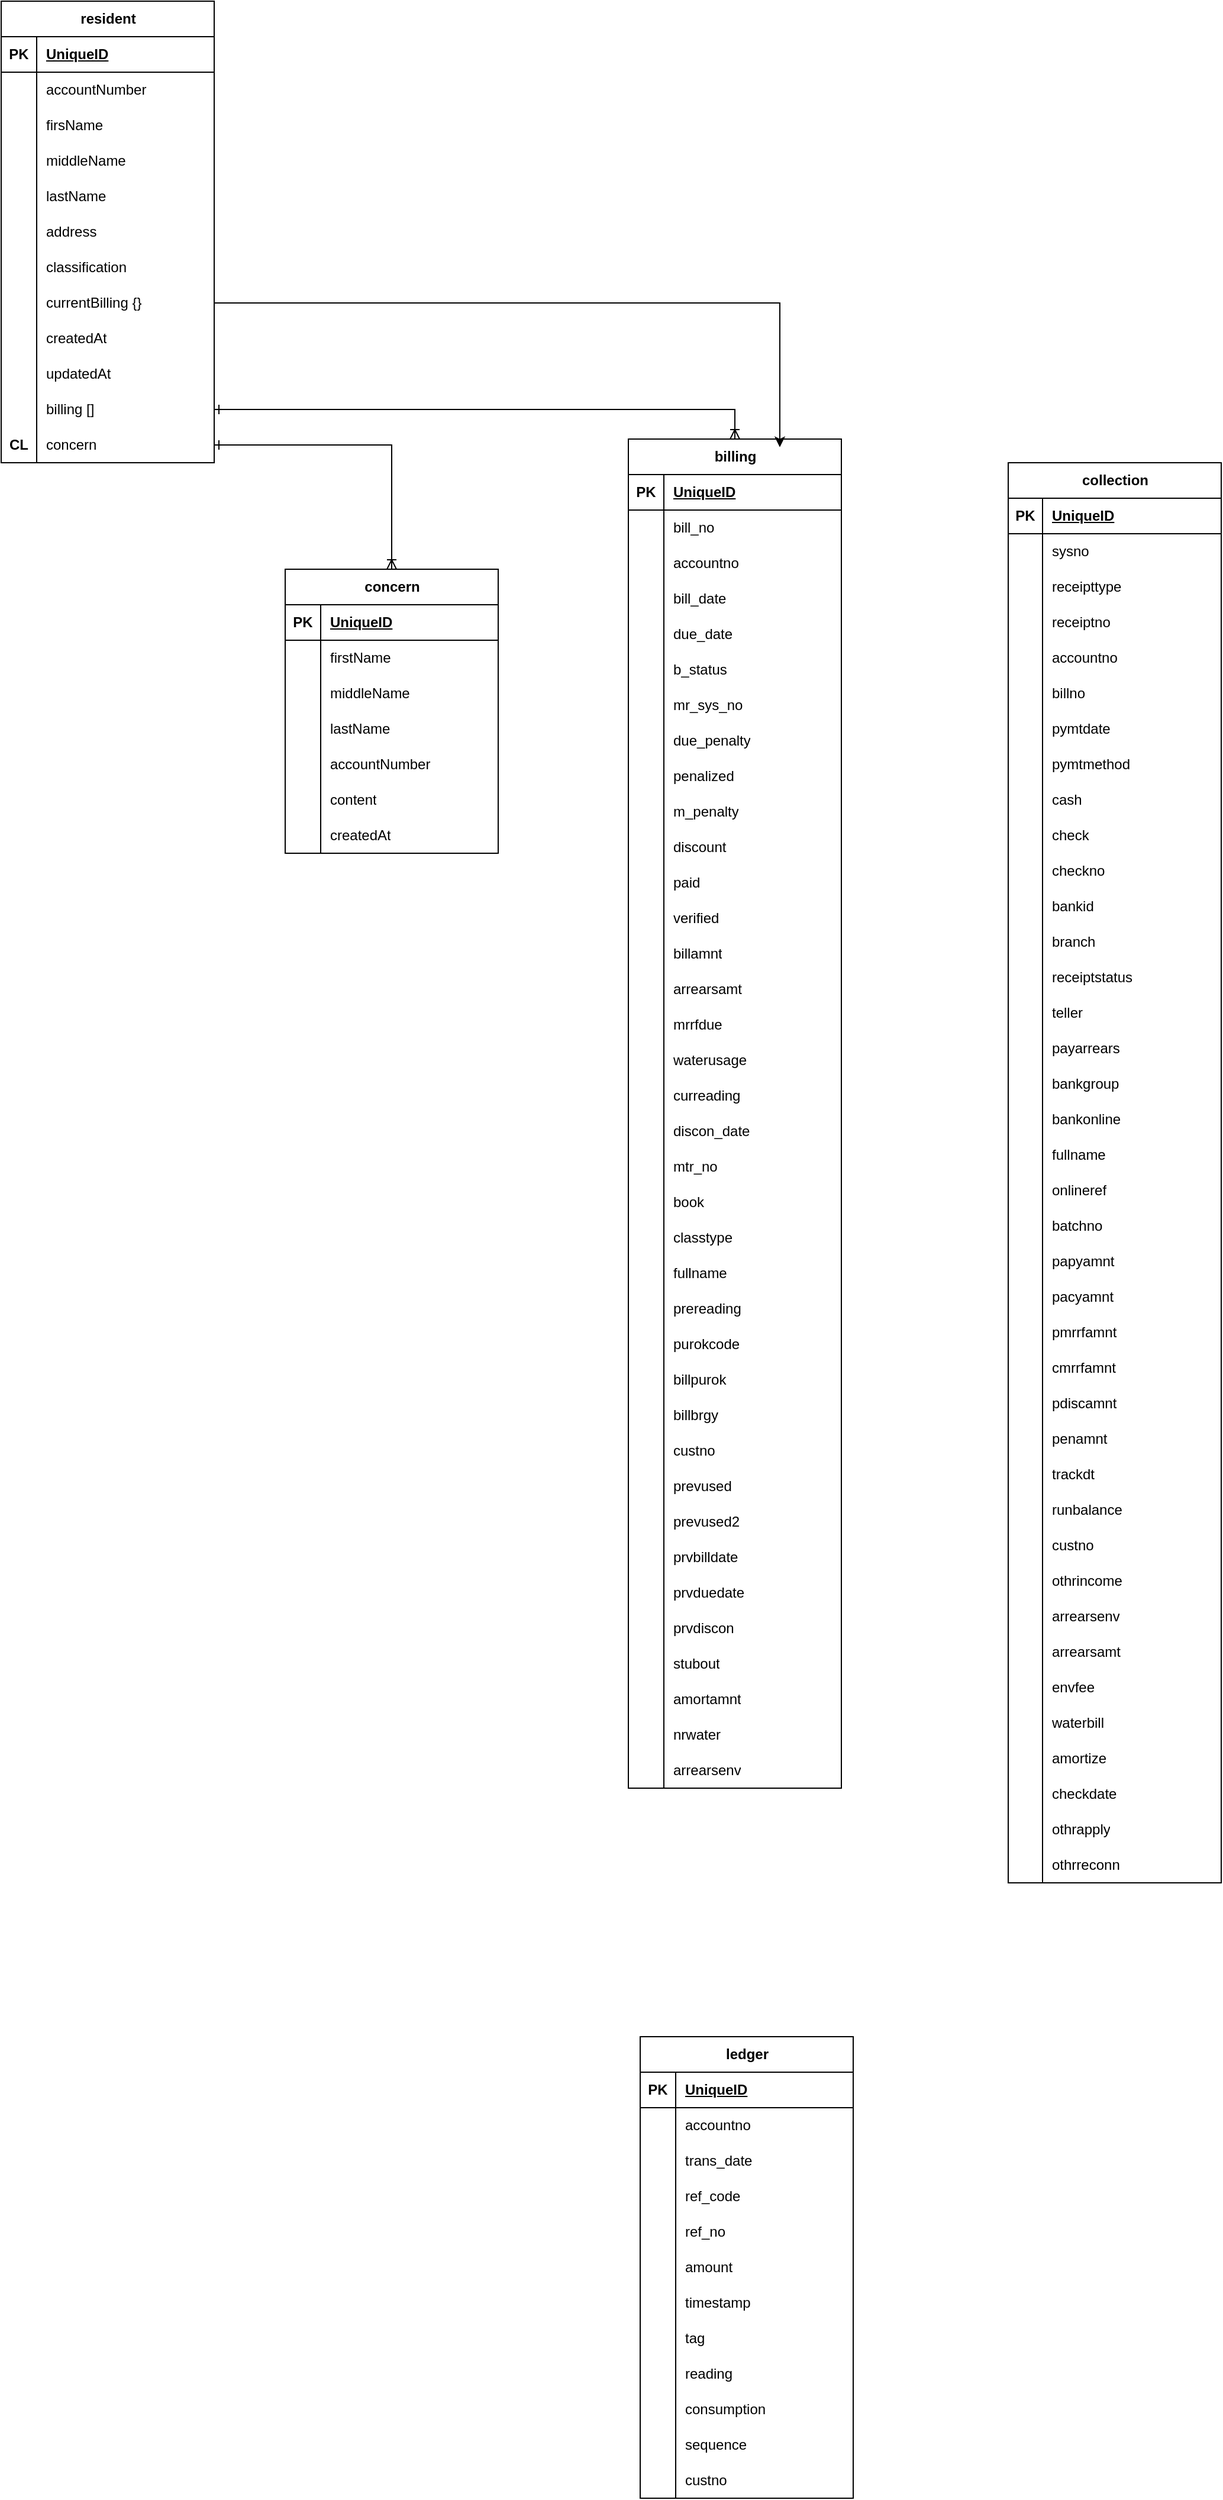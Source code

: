 <mxfile version="26.0.6">
  <diagram name="Page-1" id="5vkhGNXAuuKlYdeKXegE">
    <mxGraphModel dx="507" dy="654" grid="1" gridSize="10" guides="1" tooltips="1" connect="1" arrows="1" fold="1" page="1" pageScale="1" pageWidth="850" pageHeight="1100" math="0" shadow="0">
      <root>
        <mxCell id="0" />
        <mxCell id="1" parent="0" />
        <mxCell id="TpBbxIl8O14uUZXmy-ao-1" value="resident" style="shape=table;startSize=30;container=1;collapsible=1;childLayout=tableLayout;fixedRows=1;rowLines=0;fontStyle=1;align=center;resizeLast=1;html=1;" parent="1" vertex="1">
          <mxGeometry x="580" y="160" width="180" height="390" as="geometry" />
        </mxCell>
        <mxCell id="TpBbxIl8O14uUZXmy-ao-2" value="" style="shape=tableRow;horizontal=0;startSize=0;swimlaneHead=0;swimlaneBody=0;fillColor=none;collapsible=0;dropTarget=0;points=[[0,0.5],[1,0.5]];portConstraint=eastwest;top=0;left=0;right=0;bottom=1;" parent="TpBbxIl8O14uUZXmy-ao-1" vertex="1">
          <mxGeometry y="30" width="180" height="30" as="geometry" />
        </mxCell>
        <mxCell id="TpBbxIl8O14uUZXmy-ao-3" value="PK" style="shape=partialRectangle;connectable=0;fillColor=none;top=0;left=0;bottom=0;right=0;fontStyle=1;overflow=hidden;whiteSpace=wrap;html=1;" parent="TpBbxIl8O14uUZXmy-ao-2" vertex="1">
          <mxGeometry width="30" height="30" as="geometry">
            <mxRectangle width="30" height="30" as="alternateBounds" />
          </mxGeometry>
        </mxCell>
        <mxCell id="TpBbxIl8O14uUZXmy-ao-4" value="UniqueID" style="shape=partialRectangle;connectable=0;fillColor=none;top=0;left=0;bottom=0;right=0;align=left;spacingLeft=6;fontStyle=5;overflow=hidden;whiteSpace=wrap;html=1;" parent="TpBbxIl8O14uUZXmy-ao-2" vertex="1">
          <mxGeometry x="30" width="150" height="30" as="geometry">
            <mxRectangle width="150" height="30" as="alternateBounds" />
          </mxGeometry>
        </mxCell>
        <mxCell id="TpBbxIl8O14uUZXmy-ao-14" style="shape=tableRow;horizontal=0;startSize=0;swimlaneHead=0;swimlaneBody=0;fillColor=none;collapsible=0;dropTarget=0;points=[[0,0.5],[1,0.5]];portConstraint=eastwest;top=0;left=0;right=0;bottom=0;" parent="TpBbxIl8O14uUZXmy-ao-1" vertex="1">
          <mxGeometry y="60" width="180" height="30" as="geometry" />
        </mxCell>
        <mxCell id="TpBbxIl8O14uUZXmy-ao-15" style="shape=partialRectangle;connectable=0;fillColor=none;top=0;left=0;bottom=0;right=0;editable=1;overflow=hidden;whiteSpace=wrap;html=1;" parent="TpBbxIl8O14uUZXmy-ao-14" vertex="1">
          <mxGeometry width="30" height="30" as="geometry">
            <mxRectangle width="30" height="30" as="alternateBounds" />
          </mxGeometry>
        </mxCell>
        <mxCell id="TpBbxIl8O14uUZXmy-ao-16" value="accountNumber" style="shape=partialRectangle;connectable=0;fillColor=none;top=0;left=0;bottom=0;right=0;align=left;spacingLeft=6;overflow=hidden;whiteSpace=wrap;html=1;" parent="TpBbxIl8O14uUZXmy-ao-14" vertex="1">
          <mxGeometry x="30" width="150" height="30" as="geometry">
            <mxRectangle width="150" height="30" as="alternateBounds" />
          </mxGeometry>
        </mxCell>
        <mxCell id="TpBbxIl8O14uUZXmy-ao-5" value="" style="shape=tableRow;horizontal=0;startSize=0;swimlaneHead=0;swimlaneBody=0;fillColor=none;collapsible=0;dropTarget=0;points=[[0,0.5],[1,0.5]];portConstraint=eastwest;top=0;left=0;right=0;bottom=0;" parent="TpBbxIl8O14uUZXmy-ao-1" vertex="1">
          <mxGeometry y="90" width="180" height="30" as="geometry" />
        </mxCell>
        <mxCell id="TpBbxIl8O14uUZXmy-ao-6" value="" style="shape=partialRectangle;connectable=0;fillColor=none;top=0;left=0;bottom=0;right=0;editable=1;overflow=hidden;whiteSpace=wrap;html=1;" parent="TpBbxIl8O14uUZXmy-ao-5" vertex="1">
          <mxGeometry width="30" height="30" as="geometry">
            <mxRectangle width="30" height="30" as="alternateBounds" />
          </mxGeometry>
        </mxCell>
        <mxCell id="TpBbxIl8O14uUZXmy-ao-7" value="firsName" style="shape=partialRectangle;connectable=0;fillColor=none;top=0;left=0;bottom=0;right=0;align=left;spacingLeft=6;overflow=hidden;whiteSpace=wrap;html=1;" parent="TpBbxIl8O14uUZXmy-ao-5" vertex="1">
          <mxGeometry x="30" width="150" height="30" as="geometry">
            <mxRectangle width="150" height="30" as="alternateBounds" />
          </mxGeometry>
        </mxCell>
        <mxCell id="TpBbxIl8O14uUZXmy-ao-8" value="" style="shape=tableRow;horizontal=0;startSize=0;swimlaneHead=0;swimlaneBody=0;fillColor=none;collapsible=0;dropTarget=0;points=[[0,0.5],[1,0.5]];portConstraint=eastwest;top=0;left=0;right=0;bottom=0;" parent="TpBbxIl8O14uUZXmy-ao-1" vertex="1">
          <mxGeometry y="120" width="180" height="30" as="geometry" />
        </mxCell>
        <mxCell id="TpBbxIl8O14uUZXmy-ao-9" value="" style="shape=partialRectangle;connectable=0;fillColor=none;top=0;left=0;bottom=0;right=0;editable=1;overflow=hidden;whiteSpace=wrap;html=1;" parent="TpBbxIl8O14uUZXmy-ao-8" vertex="1">
          <mxGeometry width="30" height="30" as="geometry">
            <mxRectangle width="30" height="30" as="alternateBounds" />
          </mxGeometry>
        </mxCell>
        <mxCell id="TpBbxIl8O14uUZXmy-ao-10" value="middleName" style="shape=partialRectangle;connectable=0;fillColor=none;top=0;left=0;bottom=0;right=0;align=left;spacingLeft=6;overflow=hidden;whiteSpace=wrap;html=1;" parent="TpBbxIl8O14uUZXmy-ao-8" vertex="1">
          <mxGeometry x="30" width="150" height="30" as="geometry">
            <mxRectangle width="150" height="30" as="alternateBounds" />
          </mxGeometry>
        </mxCell>
        <mxCell id="TpBbxIl8O14uUZXmy-ao-11" value="" style="shape=tableRow;horizontal=0;startSize=0;swimlaneHead=0;swimlaneBody=0;fillColor=none;collapsible=0;dropTarget=0;points=[[0,0.5],[1,0.5]];portConstraint=eastwest;top=0;left=0;right=0;bottom=0;" parent="TpBbxIl8O14uUZXmy-ao-1" vertex="1">
          <mxGeometry y="150" width="180" height="30" as="geometry" />
        </mxCell>
        <mxCell id="TpBbxIl8O14uUZXmy-ao-12" value="" style="shape=partialRectangle;connectable=0;fillColor=none;top=0;left=0;bottom=0;right=0;editable=1;overflow=hidden;whiteSpace=wrap;html=1;" parent="TpBbxIl8O14uUZXmy-ao-11" vertex="1">
          <mxGeometry width="30" height="30" as="geometry">
            <mxRectangle width="30" height="30" as="alternateBounds" />
          </mxGeometry>
        </mxCell>
        <mxCell id="TpBbxIl8O14uUZXmy-ao-13" value="lastName" style="shape=partialRectangle;connectable=0;fillColor=none;top=0;left=0;bottom=0;right=0;align=left;spacingLeft=6;overflow=hidden;whiteSpace=wrap;html=1;" parent="TpBbxIl8O14uUZXmy-ao-11" vertex="1">
          <mxGeometry x="30" width="150" height="30" as="geometry">
            <mxRectangle width="150" height="30" as="alternateBounds" />
          </mxGeometry>
        </mxCell>
        <mxCell id="TpBbxIl8O14uUZXmy-ao-17" style="shape=tableRow;horizontal=0;startSize=0;swimlaneHead=0;swimlaneBody=0;fillColor=none;collapsible=0;dropTarget=0;points=[[0,0.5],[1,0.5]];portConstraint=eastwest;top=0;left=0;right=0;bottom=0;" parent="TpBbxIl8O14uUZXmy-ao-1" vertex="1">
          <mxGeometry y="180" width="180" height="30" as="geometry" />
        </mxCell>
        <mxCell id="TpBbxIl8O14uUZXmy-ao-18" style="shape=partialRectangle;connectable=0;fillColor=none;top=0;left=0;bottom=0;right=0;editable=1;overflow=hidden;whiteSpace=wrap;html=1;" parent="TpBbxIl8O14uUZXmy-ao-17" vertex="1">
          <mxGeometry width="30" height="30" as="geometry">
            <mxRectangle width="30" height="30" as="alternateBounds" />
          </mxGeometry>
        </mxCell>
        <mxCell id="TpBbxIl8O14uUZXmy-ao-19" value="address" style="shape=partialRectangle;connectable=0;fillColor=none;top=0;left=0;bottom=0;right=0;align=left;spacingLeft=6;overflow=hidden;whiteSpace=wrap;html=1;" parent="TpBbxIl8O14uUZXmy-ao-17" vertex="1">
          <mxGeometry x="30" width="150" height="30" as="geometry">
            <mxRectangle width="150" height="30" as="alternateBounds" />
          </mxGeometry>
        </mxCell>
        <mxCell id="TpBbxIl8O14uUZXmy-ao-20" style="shape=tableRow;horizontal=0;startSize=0;swimlaneHead=0;swimlaneBody=0;fillColor=none;collapsible=0;dropTarget=0;points=[[0,0.5],[1,0.5]];portConstraint=eastwest;top=0;left=0;right=0;bottom=0;" parent="TpBbxIl8O14uUZXmy-ao-1" vertex="1">
          <mxGeometry y="210" width="180" height="30" as="geometry" />
        </mxCell>
        <mxCell id="TpBbxIl8O14uUZXmy-ao-21" style="shape=partialRectangle;connectable=0;fillColor=none;top=0;left=0;bottom=0;right=0;editable=1;overflow=hidden;whiteSpace=wrap;html=1;" parent="TpBbxIl8O14uUZXmy-ao-20" vertex="1">
          <mxGeometry width="30" height="30" as="geometry">
            <mxRectangle width="30" height="30" as="alternateBounds" />
          </mxGeometry>
        </mxCell>
        <mxCell id="TpBbxIl8O14uUZXmy-ao-22" value="classification" style="shape=partialRectangle;connectable=0;fillColor=none;top=0;left=0;bottom=0;right=0;align=left;spacingLeft=6;overflow=hidden;whiteSpace=wrap;html=1;" parent="TpBbxIl8O14uUZXmy-ao-20" vertex="1">
          <mxGeometry x="30" width="150" height="30" as="geometry">
            <mxRectangle width="150" height="30" as="alternateBounds" />
          </mxGeometry>
        </mxCell>
        <mxCell id="TpBbxIl8O14uUZXmy-ao-29" style="shape=tableRow;horizontal=0;startSize=0;swimlaneHead=0;swimlaneBody=0;fillColor=none;collapsible=0;dropTarget=0;points=[[0,0.5],[1,0.5]];portConstraint=eastwest;top=0;left=0;right=0;bottom=0;" parent="TpBbxIl8O14uUZXmy-ao-1" vertex="1">
          <mxGeometry y="240" width="180" height="30" as="geometry" />
        </mxCell>
        <mxCell id="TpBbxIl8O14uUZXmy-ao-30" style="shape=partialRectangle;connectable=0;fillColor=none;top=0;left=0;bottom=0;right=0;editable=1;overflow=hidden;whiteSpace=wrap;html=1;" parent="TpBbxIl8O14uUZXmy-ao-29" vertex="1">
          <mxGeometry width="30" height="30" as="geometry">
            <mxRectangle width="30" height="30" as="alternateBounds" />
          </mxGeometry>
        </mxCell>
        <mxCell id="TpBbxIl8O14uUZXmy-ao-31" value="currentBilling {}" style="shape=partialRectangle;connectable=0;fillColor=none;top=0;left=0;bottom=0;right=0;align=left;spacingLeft=6;overflow=hidden;whiteSpace=wrap;html=1;" parent="TpBbxIl8O14uUZXmy-ao-29" vertex="1">
          <mxGeometry x="30" width="150" height="30" as="geometry">
            <mxRectangle width="150" height="30" as="alternateBounds" />
          </mxGeometry>
        </mxCell>
        <mxCell id="TpBbxIl8O14uUZXmy-ao-23" style="shape=tableRow;horizontal=0;startSize=0;swimlaneHead=0;swimlaneBody=0;fillColor=none;collapsible=0;dropTarget=0;points=[[0,0.5],[1,0.5]];portConstraint=eastwest;top=0;left=0;right=0;bottom=0;" parent="TpBbxIl8O14uUZXmy-ao-1" vertex="1">
          <mxGeometry y="270" width="180" height="30" as="geometry" />
        </mxCell>
        <mxCell id="TpBbxIl8O14uUZXmy-ao-24" style="shape=partialRectangle;connectable=0;fillColor=none;top=0;left=0;bottom=0;right=0;editable=1;overflow=hidden;whiteSpace=wrap;html=1;" parent="TpBbxIl8O14uUZXmy-ao-23" vertex="1">
          <mxGeometry width="30" height="30" as="geometry">
            <mxRectangle width="30" height="30" as="alternateBounds" />
          </mxGeometry>
        </mxCell>
        <mxCell id="TpBbxIl8O14uUZXmy-ao-25" value="createdAt" style="shape=partialRectangle;connectable=0;fillColor=none;top=0;left=0;bottom=0;right=0;align=left;spacingLeft=6;overflow=hidden;whiteSpace=wrap;html=1;" parent="TpBbxIl8O14uUZXmy-ao-23" vertex="1">
          <mxGeometry x="30" width="150" height="30" as="geometry">
            <mxRectangle width="150" height="30" as="alternateBounds" />
          </mxGeometry>
        </mxCell>
        <mxCell id="TpBbxIl8O14uUZXmy-ao-26" style="shape=tableRow;horizontal=0;startSize=0;swimlaneHead=0;swimlaneBody=0;fillColor=none;collapsible=0;dropTarget=0;points=[[0,0.5],[1,0.5]];portConstraint=eastwest;top=0;left=0;right=0;bottom=0;" parent="TpBbxIl8O14uUZXmy-ao-1" vertex="1">
          <mxGeometry y="300" width="180" height="30" as="geometry" />
        </mxCell>
        <mxCell id="TpBbxIl8O14uUZXmy-ao-27" style="shape=partialRectangle;connectable=0;fillColor=none;top=0;left=0;bottom=0;right=0;editable=1;overflow=hidden;whiteSpace=wrap;html=1;" parent="TpBbxIl8O14uUZXmy-ao-26" vertex="1">
          <mxGeometry width="30" height="30" as="geometry">
            <mxRectangle width="30" height="30" as="alternateBounds" />
          </mxGeometry>
        </mxCell>
        <mxCell id="TpBbxIl8O14uUZXmy-ao-28" value="updatedAt" style="shape=partialRectangle;connectable=0;fillColor=none;top=0;left=0;bottom=0;right=0;align=left;spacingLeft=6;overflow=hidden;whiteSpace=wrap;html=1;" parent="TpBbxIl8O14uUZXmy-ao-26" vertex="1">
          <mxGeometry x="30" width="150" height="30" as="geometry">
            <mxRectangle width="150" height="30" as="alternateBounds" />
          </mxGeometry>
        </mxCell>
        <mxCell id="TpBbxIl8O14uUZXmy-ao-89" style="shape=tableRow;horizontal=0;startSize=0;swimlaneHead=0;swimlaneBody=0;fillColor=none;collapsible=0;dropTarget=0;points=[[0,0.5],[1,0.5]];portConstraint=eastwest;top=0;left=0;right=0;bottom=0;" parent="TpBbxIl8O14uUZXmy-ao-1" vertex="1">
          <mxGeometry y="330" width="180" height="30" as="geometry" />
        </mxCell>
        <mxCell id="TpBbxIl8O14uUZXmy-ao-90" value="" style="shape=partialRectangle;connectable=0;fillColor=none;top=0;left=0;bottom=0;right=0;editable=1;overflow=hidden;whiteSpace=wrap;html=1;" parent="TpBbxIl8O14uUZXmy-ao-89" vertex="1">
          <mxGeometry width="30" height="30" as="geometry">
            <mxRectangle width="30" height="30" as="alternateBounds" />
          </mxGeometry>
        </mxCell>
        <mxCell id="TpBbxIl8O14uUZXmy-ao-91" value="billing []" style="shape=partialRectangle;connectable=0;fillColor=none;top=0;left=0;bottom=0;right=0;align=left;spacingLeft=6;overflow=hidden;whiteSpace=wrap;html=1;" parent="TpBbxIl8O14uUZXmy-ao-89" vertex="1">
          <mxGeometry x="30" width="150" height="30" as="geometry">
            <mxRectangle width="150" height="30" as="alternateBounds" />
          </mxGeometry>
        </mxCell>
        <mxCell id="TpBbxIl8O14uUZXmy-ao-107" style="shape=tableRow;horizontal=0;startSize=0;swimlaneHead=0;swimlaneBody=0;fillColor=none;collapsible=0;dropTarget=0;points=[[0,0.5],[1,0.5]];portConstraint=eastwest;top=0;left=0;right=0;bottom=0;" parent="TpBbxIl8O14uUZXmy-ao-1" vertex="1">
          <mxGeometry y="360" width="180" height="30" as="geometry" />
        </mxCell>
        <mxCell id="TpBbxIl8O14uUZXmy-ao-108" value="&lt;b&gt;CL&lt;/b&gt;" style="shape=partialRectangle;connectable=0;fillColor=none;top=0;left=0;bottom=0;right=0;editable=1;overflow=hidden;whiteSpace=wrap;html=1;" parent="TpBbxIl8O14uUZXmy-ao-107" vertex="1">
          <mxGeometry width="30" height="30" as="geometry">
            <mxRectangle width="30" height="30" as="alternateBounds" />
          </mxGeometry>
        </mxCell>
        <mxCell id="TpBbxIl8O14uUZXmy-ao-109" value="concern" style="shape=partialRectangle;connectable=0;fillColor=none;top=0;left=0;bottom=0;right=0;align=left;spacingLeft=6;overflow=hidden;whiteSpace=wrap;html=1;" parent="TpBbxIl8O14uUZXmy-ao-107" vertex="1">
          <mxGeometry x="30" width="150" height="30" as="geometry">
            <mxRectangle width="150" height="30" as="alternateBounds" />
          </mxGeometry>
        </mxCell>
        <mxCell id="TpBbxIl8O14uUZXmy-ao-40" value="billing" style="shape=table;startSize=30;container=1;collapsible=1;childLayout=tableLayout;fixedRows=1;rowLines=0;fontStyle=1;align=center;resizeLast=1;html=1;" parent="1" vertex="1">
          <mxGeometry x="1110" y="530" width="180" height="1140.0" as="geometry" />
        </mxCell>
        <mxCell id="TpBbxIl8O14uUZXmy-ao-41" value="" style="shape=tableRow;horizontal=0;startSize=0;swimlaneHead=0;swimlaneBody=0;fillColor=none;collapsible=0;dropTarget=0;points=[[0,0.5],[1,0.5]];portConstraint=eastwest;top=0;left=0;right=0;bottom=1;" parent="TpBbxIl8O14uUZXmy-ao-40" vertex="1">
          <mxGeometry y="30" width="180" height="30" as="geometry" />
        </mxCell>
        <mxCell id="TpBbxIl8O14uUZXmy-ao-42" value="PK" style="shape=partialRectangle;connectable=0;fillColor=none;top=0;left=0;bottom=0;right=0;fontStyle=1;overflow=hidden;whiteSpace=wrap;html=1;" parent="TpBbxIl8O14uUZXmy-ao-41" vertex="1">
          <mxGeometry width="30" height="30" as="geometry">
            <mxRectangle width="30" height="30" as="alternateBounds" />
          </mxGeometry>
        </mxCell>
        <mxCell id="TpBbxIl8O14uUZXmy-ao-43" value="UniqueID" style="shape=partialRectangle;connectable=0;fillColor=none;top=0;left=0;bottom=0;right=0;align=left;spacingLeft=6;fontStyle=5;overflow=hidden;whiteSpace=wrap;html=1;" parent="TpBbxIl8O14uUZXmy-ao-41" vertex="1">
          <mxGeometry x="30" width="150" height="30" as="geometry">
            <mxRectangle width="150" height="30" as="alternateBounds" />
          </mxGeometry>
        </mxCell>
        <mxCell id="TpBbxIl8O14uUZXmy-ao-44" value="" style="shape=tableRow;horizontal=0;startSize=0;swimlaneHead=0;swimlaneBody=0;fillColor=none;collapsible=0;dropTarget=0;points=[[0,0.5],[1,0.5]];portConstraint=eastwest;top=0;left=0;right=0;bottom=0;" parent="TpBbxIl8O14uUZXmy-ao-40" vertex="1">
          <mxGeometry y="60" width="180" height="30" as="geometry" />
        </mxCell>
        <mxCell id="TpBbxIl8O14uUZXmy-ao-45" value="" style="shape=partialRectangle;connectable=0;fillColor=none;top=0;left=0;bottom=0;right=0;editable=1;overflow=hidden;whiteSpace=wrap;html=1;" parent="TpBbxIl8O14uUZXmy-ao-44" vertex="1">
          <mxGeometry width="30" height="30" as="geometry">
            <mxRectangle width="30" height="30" as="alternateBounds" />
          </mxGeometry>
        </mxCell>
        <mxCell id="TpBbxIl8O14uUZXmy-ao-46" value="bill_no" style="shape=partialRectangle;connectable=0;fillColor=none;top=0;left=0;bottom=0;right=0;align=left;spacingLeft=6;overflow=hidden;whiteSpace=wrap;html=1;" parent="TpBbxIl8O14uUZXmy-ao-44" vertex="1">
          <mxGeometry x="30" width="150" height="30" as="geometry">
            <mxRectangle width="150" height="30" as="alternateBounds" />
          </mxGeometry>
        </mxCell>
        <mxCell id="TpBbxIl8O14uUZXmy-ao-47" value="" style="shape=tableRow;horizontal=0;startSize=0;swimlaneHead=0;swimlaneBody=0;fillColor=none;collapsible=0;dropTarget=0;points=[[0,0.5],[1,0.5]];portConstraint=eastwest;top=0;left=0;right=0;bottom=0;" parent="TpBbxIl8O14uUZXmy-ao-40" vertex="1">
          <mxGeometry y="90" width="180" height="30" as="geometry" />
        </mxCell>
        <mxCell id="TpBbxIl8O14uUZXmy-ao-48" value="" style="shape=partialRectangle;connectable=0;fillColor=none;top=0;left=0;bottom=0;right=0;editable=1;overflow=hidden;whiteSpace=wrap;html=1;" parent="TpBbxIl8O14uUZXmy-ao-47" vertex="1">
          <mxGeometry width="30" height="30" as="geometry">
            <mxRectangle width="30" height="30" as="alternateBounds" />
          </mxGeometry>
        </mxCell>
        <mxCell id="TpBbxIl8O14uUZXmy-ao-49" value="accountno" style="shape=partialRectangle;connectable=0;fillColor=none;top=0;left=0;bottom=0;right=0;align=left;spacingLeft=6;overflow=hidden;whiteSpace=wrap;html=1;" parent="TpBbxIl8O14uUZXmy-ao-47" vertex="1">
          <mxGeometry x="30" width="150" height="30" as="geometry">
            <mxRectangle width="150" height="30" as="alternateBounds" />
          </mxGeometry>
        </mxCell>
        <mxCell id="TpBbxIl8O14uUZXmy-ao-53" style="shape=tableRow;horizontal=0;startSize=0;swimlaneHead=0;swimlaneBody=0;fillColor=none;collapsible=0;dropTarget=0;points=[[0,0.5],[1,0.5]];portConstraint=eastwest;top=0;left=0;right=0;bottom=0;" parent="TpBbxIl8O14uUZXmy-ao-40" vertex="1">
          <mxGeometry y="120" width="180" height="30" as="geometry" />
        </mxCell>
        <mxCell id="TpBbxIl8O14uUZXmy-ao-54" style="shape=partialRectangle;connectable=0;fillColor=none;top=0;left=0;bottom=0;right=0;editable=1;overflow=hidden;whiteSpace=wrap;html=1;" parent="TpBbxIl8O14uUZXmy-ao-53" vertex="1">
          <mxGeometry width="30" height="30" as="geometry">
            <mxRectangle width="30" height="30" as="alternateBounds" />
          </mxGeometry>
        </mxCell>
        <mxCell id="TpBbxIl8O14uUZXmy-ao-55" value="bill_date" style="shape=partialRectangle;connectable=0;fillColor=none;top=0;left=0;bottom=0;right=0;align=left;spacingLeft=6;overflow=hidden;whiteSpace=wrap;html=1;" parent="TpBbxIl8O14uUZXmy-ao-53" vertex="1">
          <mxGeometry x="30" width="150" height="30" as="geometry">
            <mxRectangle width="150" height="30" as="alternateBounds" />
          </mxGeometry>
        </mxCell>
        <mxCell id="TpBbxIl8O14uUZXmy-ao-56" style="shape=tableRow;horizontal=0;startSize=0;swimlaneHead=0;swimlaneBody=0;fillColor=none;collapsible=0;dropTarget=0;points=[[0,0.5],[1,0.5]];portConstraint=eastwest;top=0;left=0;right=0;bottom=0;" parent="TpBbxIl8O14uUZXmy-ao-40" vertex="1">
          <mxGeometry y="150" width="180" height="30" as="geometry" />
        </mxCell>
        <mxCell id="TpBbxIl8O14uUZXmy-ao-57" style="shape=partialRectangle;connectable=0;fillColor=none;top=0;left=0;bottom=0;right=0;editable=1;overflow=hidden;whiteSpace=wrap;html=1;" parent="TpBbxIl8O14uUZXmy-ao-56" vertex="1">
          <mxGeometry width="30" height="30" as="geometry">
            <mxRectangle width="30" height="30" as="alternateBounds" />
          </mxGeometry>
        </mxCell>
        <mxCell id="TpBbxIl8O14uUZXmy-ao-58" value="due_date" style="shape=partialRectangle;connectable=0;fillColor=none;top=0;left=0;bottom=0;right=0;align=left;spacingLeft=6;overflow=hidden;whiteSpace=wrap;html=1;" parent="TpBbxIl8O14uUZXmy-ao-56" vertex="1">
          <mxGeometry x="30" width="150" height="30" as="geometry">
            <mxRectangle width="150" height="30" as="alternateBounds" />
          </mxGeometry>
        </mxCell>
        <mxCell id="TpBbxIl8O14uUZXmy-ao-59" style="shape=tableRow;horizontal=0;startSize=0;swimlaneHead=0;swimlaneBody=0;fillColor=none;collapsible=0;dropTarget=0;points=[[0,0.5],[1,0.5]];portConstraint=eastwest;top=0;left=0;right=0;bottom=0;" parent="TpBbxIl8O14uUZXmy-ao-40" vertex="1">
          <mxGeometry y="180" width="180" height="30" as="geometry" />
        </mxCell>
        <mxCell id="TpBbxIl8O14uUZXmy-ao-60" style="shape=partialRectangle;connectable=0;fillColor=none;top=0;left=0;bottom=0;right=0;editable=1;overflow=hidden;whiteSpace=wrap;html=1;" parent="TpBbxIl8O14uUZXmy-ao-59" vertex="1">
          <mxGeometry width="30" height="30" as="geometry">
            <mxRectangle width="30" height="30" as="alternateBounds" />
          </mxGeometry>
        </mxCell>
        <mxCell id="TpBbxIl8O14uUZXmy-ao-61" value="b_status" style="shape=partialRectangle;connectable=0;fillColor=none;top=0;left=0;bottom=0;right=0;align=left;spacingLeft=6;overflow=hidden;whiteSpace=wrap;html=1;" parent="TpBbxIl8O14uUZXmy-ao-59" vertex="1">
          <mxGeometry x="30" width="150" height="30" as="geometry">
            <mxRectangle width="150" height="30" as="alternateBounds" />
          </mxGeometry>
        </mxCell>
        <mxCell id="TpBbxIl8O14uUZXmy-ao-62" style="shape=tableRow;horizontal=0;startSize=0;swimlaneHead=0;swimlaneBody=0;fillColor=none;collapsible=0;dropTarget=0;points=[[0,0.5],[1,0.5]];portConstraint=eastwest;top=0;left=0;right=0;bottom=0;" parent="TpBbxIl8O14uUZXmy-ao-40" vertex="1">
          <mxGeometry y="210" width="180" height="30" as="geometry" />
        </mxCell>
        <mxCell id="TpBbxIl8O14uUZXmy-ao-63" style="shape=partialRectangle;connectable=0;fillColor=none;top=0;left=0;bottom=0;right=0;editable=1;overflow=hidden;whiteSpace=wrap;html=1;" parent="TpBbxIl8O14uUZXmy-ao-62" vertex="1">
          <mxGeometry width="30" height="30" as="geometry">
            <mxRectangle width="30" height="30" as="alternateBounds" />
          </mxGeometry>
        </mxCell>
        <mxCell id="TpBbxIl8O14uUZXmy-ao-64" value="mr_sys_no" style="shape=partialRectangle;connectable=0;fillColor=none;top=0;left=0;bottom=0;right=0;align=left;spacingLeft=6;overflow=hidden;whiteSpace=wrap;html=1;" parent="TpBbxIl8O14uUZXmy-ao-62" vertex="1">
          <mxGeometry x="30" width="150" height="30" as="geometry">
            <mxRectangle width="150" height="30" as="alternateBounds" />
          </mxGeometry>
        </mxCell>
        <mxCell id="TpBbxIl8O14uUZXmy-ao-65" style="shape=tableRow;horizontal=0;startSize=0;swimlaneHead=0;swimlaneBody=0;fillColor=none;collapsible=0;dropTarget=0;points=[[0,0.5],[1,0.5]];portConstraint=eastwest;top=0;left=0;right=0;bottom=0;" parent="TpBbxIl8O14uUZXmy-ao-40" vertex="1">
          <mxGeometry y="240" width="180" height="30" as="geometry" />
        </mxCell>
        <mxCell id="TpBbxIl8O14uUZXmy-ao-66" style="shape=partialRectangle;connectable=0;fillColor=none;top=0;left=0;bottom=0;right=0;editable=1;overflow=hidden;whiteSpace=wrap;html=1;" parent="TpBbxIl8O14uUZXmy-ao-65" vertex="1">
          <mxGeometry width="30" height="30" as="geometry">
            <mxRectangle width="30" height="30" as="alternateBounds" />
          </mxGeometry>
        </mxCell>
        <mxCell id="TpBbxIl8O14uUZXmy-ao-67" value="due_penalty" style="shape=partialRectangle;connectable=0;fillColor=none;top=0;left=0;bottom=0;right=0;align=left;spacingLeft=6;overflow=hidden;whiteSpace=wrap;html=1;" parent="TpBbxIl8O14uUZXmy-ao-65" vertex="1">
          <mxGeometry x="30" width="150" height="30" as="geometry">
            <mxRectangle width="150" height="30" as="alternateBounds" />
          </mxGeometry>
        </mxCell>
        <mxCell id="TpBbxIl8O14uUZXmy-ao-68" style="shape=tableRow;horizontal=0;startSize=0;swimlaneHead=0;swimlaneBody=0;fillColor=none;collapsible=0;dropTarget=0;points=[[0,0.5],[1,0.5]];portConstraint=eastwest;top=0;left=0;right=0;bottom=0;" parent="TpBbxIl8O14uUZXmy-ao-40" vertex="1">
          <mxGeometry y="270" width="180" height="30" as="geometry" />
        </mxCell>
        <mxCell id="TpBbxIl8O14uUZXmy-ao-69" style="shape=partialRectangle;connectable=0;fillColor=none;top=0;left=0;bottom=0;right=0;editable=1;overflow=hidden;whiteSpace=wrap;html=1;" parent="TpBbxIl8O14uUZXmy-ao-68" vertex="1">
          <mxGeometry width="30" height="30" as="geometry">
            <mxRectangle width="30" height="30" as="alternateBounds" />
          </mxGeometry>
        </mxCell>
        <mxCell id="TpBbxIl8O14uUZXmy-ao-70" value="penalized" style="shape=partialRectangle;connectable=0;fillColor=none;top=0;left=0;bottom=0;right=0;align=left;spacingLeft=6;overflow=hidden;whiteSpace=wrap;html=1;" parent="TpBbxIl8O14uUZXmy-ao-68" vertex="1">
          <mxGeometry x="30" width="150" height="30" as="geometry">
            <mxRectangle width="150" height="30" as="alternateBounds" />
          </mxGeometry>
        </mxCell>
        <mxCell id="TpBbxIl8O14uUZXmy-ao-71" style="shape=tableRow;horizontal=0;startSize=0;swimlaneHead=0;swimlaneBody=0;fillColor=none;collapsible=0;dropTarget=0;points=[[0,0.5],[1,0.5]];portConstraint=eastwest;top=0;left=0;right=0;bottom=0;" parent="TpBbxIl8O14uUZXmy-ao-40" vertex="1">
          <mxGeometry y="300" width="180" height="30" as="geometry" />
        </mxCell>
        <mxCell id="TpBbxIl8O14uUZXmy-ao-72" style="shape=partialRectangle;connectable=0;fillColor=none;top=0;left=0;bottom=0;right=0;editable=1;overflow=hidden;whiteSpace=wrap;html=1;" parent="TpBbxIl8O14uUZXmy-ao-71" vertex="1">
          <mxGeometry width="30" height="30" as="geometry">
            <mxRectangle width="30" height="30" as="alternateBounds" />
          </mxGeometry>
        </mxCell>
        <mxCell id="TpBbxIl8O14uUZXmy-ao-73" value="m_penalty" style="shape=partialRectangle;connectable=0;fillColor=none;top=0;left=0;bottom=0;right=0;align=left;spacingLeft=6;overflow=hidden;whiteSpace=wrap;html=1;" parent="TpBbxIl8O14uUZXmy-ao-71" vertex="1">
          <mxGeometry x="30" width="150" height="30" as="geometry">
            <mxRectangle width="150" height="30" as="alternateBounds" />
          </mxGeometry>
        </mxCell>
        <mxCell id="TpBbxIl8O14uUZXmy-ao-74" style="shape=tableRow;horizontal=0;startSize=0;swimlaneHead=0;swimlaneBody=0;fillColor=none;collapsible=0;dropTarget=0;points=[[0,0.5],[1,0.5]];portConstraint=eastwest;top=0;left=0;right=0;bottom=0;" parent="TpBbxIl8O14uUZXmy-ao-40" vertex="1">
          <mxGeometry y="330" width="180" height="30" as="geometry" />
        </mxCell>
        <mxCell id="TpBbxIl8O14uUZXmy-ao-75" style="shape=partialRectangle;connectable=0;fillColor=none;top=0;left=0;bottom=0;right=0;editable=1;overflow=hidden;whiteSpace=wrap;html=1;" parent="TpBbxIl8O14uUZXmy-ao-74" vertex="1">
          <mxGeometry width="30" height="30" as="geometry">
            <mxRectangle width="30" height="30" as="alternateBounds" />
          </mxGeometry>
        </mxCell>
        <mxCell id="TpBbxIl8O14uUZXmy-ao-76" value="discount" style="shape=partialRectangle;connectable=0;fillColor=none;top=0;left=0;bottom=0;right=0;align=left;spacingLeft=6;overflow=hidden;whiteSpace=wrap;html=1;" parent="TpBbxIl8O14uUZXmy-ao-74" vertex="1">
          <mxGeometry x="30" width="150" height="30" as="geometry">
            <mxRectangle width="150" height="30" as="alternateBounds" />
          </mxGeometry>
        </mxCell>
        <mxCell id="TpBbxIl8O14uUZXmy-ao-77" style="shape=tableRow;horizontal=0;startSize=0;swimlaneHead=0;swimlaneBody=0;fillColor=none;collapsible=0;dropTarget=0;points=[[0,0.5],[1,0.5]];portConstraint=eastwest;top=0;left=0;right=0;bottom=0;" parent="TpBbxIl8O14uUZXmy-ao-40" vertex="1">
          <mxGeometry y="360" width="180" height="30" as="geometry" />
        </mxCell>
        <mxCell id="TpBbxIl8O14uUZXmy-ao-78" style="shape=partialRectangle;connectable=0;fillColor=none;top=0;left=0;bottom=0;right=0;editable=1;overflow=hidden;whiteSpace=wrap;html=1;" parent="TpBbxIl8O14uUZXmy-ao-77" vertex="1">
          <mxGeometry width="30" height="30" as="geometry">
            <mxRectangle width="30" height="30" as="alternateBounds" />
          </mxGeometry>
        </mxCell>
        <mxCell id="TpBbxIl8O14uUZXmy-ao-79" value="paid" style="shape=partialRectangle;connectable=0;fillColor=none;top=0;left=0;bottom=0;right=0;align=left;spacingLeft=6;overflow=hidden;whiteSpace=wrap;html=1;" parent="TpBbxIl8O14uUZXmy-ao-77" vertex="1">
          <mxGeometry x="30" width="150" height="30" as="geometry">
            <mxRectangle width="150" height="30" as="alternateBounds" />
          </mxGeometry>
        </mxCell>
        <mxCell id="TpBbxIl8O14uUZXmy-ao-80" style="shape=tableRow;horizontal=0;startSize=0;swimlaneHead=0;swimlaneBody=0;fillColor=none;collapsible=0;dropTarget=0;points=[[0,0.5],[1,0.5]];portConstraint=eastwest;top=0;left=0;right=0;bottom=0;" parent="TpBbxIl8O14uUZXmy-ao-40" vertex="1">
          <mxGeometry y="390" width="180" height="30" as="geometry" />
        </mxCell>
        <mxCell id="TpBbxIl8O14uUZXmy-ao-81" style="shape=partialRectangle;connectable=0;fillColor=none;top=0;left=0;bottom=0;right=0;editable=1;overflow=hidden;whiteSpace=wrap;html=1;" parent="TpBbxIl8O14uUZXmy-ao-80" vertex="1">
          <mxGeometry width="30" height="30" as="geometry">
            <mxRectangle width="30" height="30" as="alternateBounds" />
          </mxGeometry>
        </mxCell>
        <mxCell id="TpBbxIl8O14uUZXmy-ao-82" value="verified" style="shape=partialRectangle;connectable=0;fillColor=none;top=0;left=0;bottom=0;right=0;align=left;spacingLeft=6;overflow=hidden;whiteSpace=wrap;html=1;" parent="TpBbxIl8O14uUZXmy-ao-80" vertex="1">
          <mxGeometry x="30" width="150" height="30" as="geometry">
            <mxRectangle width="150" height="30" as="alternateBounds" />
          </mxGeometry>
        </mxCell>
        <mxCell id="TpBbxIl8O14uUZXmy-ao-83" style="shape=tableRow;horizontal=0;startSize=0;swimlaneHead=0;swimlaneBody=0;fillColor=none;collapsible=0;dropTarget=0;points=[[0,0.5],[1,0.5]];portConstraint=eastwest;top=0;left=0;right=0;bottom=0;" parent="TpBbxIl8O14uUZXmy-ao-40" vertex="1">
          <mxGeometry y="420" width="180" height="30" as="geometry" />
        </mxCell>
        <mxCell id="TpBbxIl8O14uUZXmy-ao-84" style="shape=partialRectangle;connectable=0;fillColor=none;top=0;left=0;bottom=0;right=0;editable=1;overflow=hidden;whiteSpace=wrap;html=1;" parent="TpBbxIl8O14uUZXmy-ao-83" vertex="1">
          <mxGeometry width="30" height="30" as="geometry">
            <mxRectangle width="30" height="30" as="alternateBounds" />
          </mxGeometry>
        </mxCell>
        <mxCell id="TpBbxIl8O14uUZXmy-ao-85" value="billamnt" style="shape=partialRectangle;connectable=0;fillColor=none;top=0;left=0;bottom=0;right=0;align=left;spacingLeft=6;overflow=hidden;whiteSpace=wrap;html=1;" parent="TpBbxIl8O14uUZXmy-ao-83" vertex="1">
          <mxGeometry x="30" width="150" height="30" as="geometry">
            <mxRectangle width="150" height="30" as="alternateBounds" />
          </mxGeometry>
        </mxCell>
        <mxCell id="TpBbxIl8O14uUZXmy-ao-93" style="shape=tableRow;horizontal=0;startSize=0;swimlaneHead=0;swimlaneBody=0;fillColor=none;collapsible=0;dropTarget=0;points=[[0,0.5],[1,0.5]];portConstraint=eastwest;top=0;left=0;right=0;bottom=0;" parent="TpBbxIl8O14uUZXmy-ao-40" vertex="1">
          <mxGeometry y="450" width="180" height="30" as="geometry" />
        </mxCell>
        <mxCell id="TpBbxIl8O14uUZXmy-ao-94" style="shape=partialRectangle;connectable=0;fillColor=none;top=0;left=0;bottom=0;right=0;editable=1;overflow=hidden;whiteSpace=wrap;html=1;" parent="TpBbxIl8O14uUZXmy-ao-93" vertex="1">
          <mxGeometry width="30" height="30" as="geometry">
            <mxRectangle width="30" height="30" as="alternateBounds" />
          </mxGeometry>
        </mxCell>
        <mxCell id="TpBbxIl8O14uUZXmy-ao-95" value="arrearsamt" style="shape=partialRectangle;connectable=0;fillColor=none;top=0;left=0;bottom=0;right=0;align=left;spacingLeft=6;overflow=hidden;whiteSpace=wrap;html=1;" parent="TpBbxIl8O14uUZXmy-ao-93" vertex="1">
          <mxGeometry x="30" width="150" height="30" as="geometry">
            <mxRectangle width="150" height="30" as="alternateBounds" />
          </mxGeometry>
        </mxCell>
        <mxCell id="TpBbxIl8O14uUZXmy-ao-136" style="shape=tableRow;horizontal=0;startSize=0;swimlaneHead=0;swimlaneBody=0;fillColor=none;collapsible=0;dropTarget=0;points=[[0,0.5],[1,0.5]];portConstraint=eastwest;top=0;left=0;right=0;bottom=0;" parent="TpBbxIl8O14uUZXmy-ao-40" vertex="1">
          <mxGeometry y="480" width="180" height="30" as="geometry" />
        </mxCell>
        <mxCell id="TpBbxIl8O14uUZXmy-ao-137" style="shape=partialRectangle;connectable=0;fillColor=none;top=0;left=0;bottom=0;right=0;editable=1;overflow=hidden;whiteSpace=wrap;html=1;" parent="TpBbxIl8O14uUZXmy-ao-136" vertex="1">
          <mxGeometry width="30" height="30" as="geometry">
            <mxRectangle width="30" height="30" as="alternateBounds" />
          </mxGeometry>
        </mxCell>
        <mxCell id="TpBbxIl8O14uUZXmy-ao-138" value="mrrfdue" style="shape=partialRectangle;connectable=0;fillColor=none;top=0;left=0;bottom=0;right=0;align=left;spacingLeft=6;overflow=hidden;whiteSpace=wrap;html=1;" parent="TpBbxIl8O14uUZXmy-ao-136" vertex="1">
          <mxGeometry x="30" width="150" height="30" as="geometry">
            <mxRectangle width="150" height="30" as="alternateBounds" />
          </mxGeometry>
        </mxCell>
        <mxCell id="TpBbxIl8O14uUZXmy-ao-133" style="shape=tableRow;horizontal=0;startSize=0;swimlaneHead=0;swimlaneBody=0;fillColor=none;collapsible=0;dropTarget=0;points=[[0,0.5],[1,0.5]];portConstraint=eastwest;top=0;left=0;right=0;bottom=0;" parent="TpBbxIl8O14uUZXmy-ao-40" vertex="1">
          <mxGeometry y="510" width="180" height="30" as="geometry" />
        </mxCell>
        <mxCell id="TpBbxIl8O14uUZXmy-ao-134" style="shape=partialRectangle;connectable=0;fillColor=none;top=0;left=0;bottom=0;right=0;editable=1;overflow=hidden;whiteSpace=wrap;html=1;" parent="TpBbxIl8O14uUZXmy-ao-133" vertex="1">
          <mxGeometry width="30" height="30" as="geometry">
            <mxRectangle width="30" height="30" as="alternateBounds" />
          </mxGeometry>
        </mxCell>
        <mxCell id="TpBbxIl8O14uUZXmy-ao-135" value="waterusage" style="shape=partialRectangle;connectable=0;fillColor=none;top=0;left=0;bottom=0;right=0;align=left;spacingLeft=6;overflow=hidden;whiteSpace=wrap;html=1;" parent="TpBbxIl8O14uUZXmy-ao-133" vertex="1">
          <mxGeometry x="30" width="150" height="30" as="geometry">
            <mxRectangle width="150" height="30" as="alternateBounds" />
          </mxGeometry>
        </mxCell>
        <mxCell id="TpBbxIl8O14uUZXmy-ao-86" style="shape=tableRow;horizontal=0;startSize=0;swimlaneHead=0;swimlaneBody=0;fillColor=none;collapsible=0;dropTarget=0;points=[[0,0.5],[1,0.5]];portConstraint=eastwest;top=0;left=0;right=0;bottom=0;" parent="TpBbxIl8O14uUZXmy-ao-40" vertex="1">
          <mxGeometry y="540" width="180" height="30" as="geometry" />
        </mxCell>
        <mxCell id="TpBbxIl8O14uUZXmy-ao-87" style="shape=partialRectangle;connectable=0;fillColor=none;top=0;left=0;bottom=0;right=0;editable=1;overflow=hidden;whiteSpace=wrap;html=1;" parent="TpBbxIl8O14uUZXmy-ao-86" vertex="1">
          <mxGeometry width="30" height="30" as="geometry">
            <mxRectangle width="30" height="30" as="alternateBounds" />
          </mxGeometry>
        </mxCell>
        <mxCell id="TpBbxIl8O14uUZXmy-ao-88" value="curreading" style="shape=partialRectangle;connectable=0;fillColor=none;top=0;left=0;bottom=0;right=0;align=left;spacingLeft=6;overflow=hidden;whiteSpace=wrap;html=1;" parent="TpBbxIl8O14uUZXmy-ao-86" vertex="1">
          <mxGeometry x="30" width="150" height="30" as="geometry">
            <mxRectangle width="150" height="30" as="alternateBounds" />
          </mxGeometry>
        </mxCell>
        <mxCell id="vKpUqWXV2J-paZ47m0MZ-2" style="shape=tableRow;horizontal=0;startSize=0;swimlaneHead=0;swimlaneBody=0;fillColor=none;collapsible=0;dropTarget=0;points=[[0,0.5],[1,0.5]];portConstraint=eastwest;top=0;left=0;right=0;bottom=0;" parent="TpBbxIl8O14uUZXmy-ao-40" vertex="1">
          <mxGeometry y="570" width="180" height="30" as="geometry" />
        </mxCell>
        <mxCell id="vKpUqWXV2J-paZ47m0MZ-3" style="shape=partialRectangle;connectable=0;fillColor=none;top=0;left=0;bottom=0;right=0;editable=1;overflow=hidden;whiteSpace=wrap;html=1;" parent="vKpUqWXV2J-paZ47m0MZ-2" vertex="1">
          <mxGeometry width="30" height="30" as="geometry">
            <mxRectangle width="30" height="30" as="alternateBounds" />
          </mxGeometry>
        </mxCell>
        <mxCell id="vKpUqWXV2J-paZ47m0MZ-4" value="discon_date" style="shape=partialRectangle;connectable=0;fillColor=none;top=0;left=0;bottom=0;right=0;align=left;spacingLeft=6;overflow=hidden;whiteSpace=wrap;html=1;" parent="vKpUqWXV2J-paZ47m0MZ-2" vertex="1">
          <mxGeometry x="30" width="150" height="30" as="geometry">
            <mxRectangle width="150" height="30" as="alternateBounds" />
          </mxGeometry>
        </mxCell>
        <mxCell id="vKpUqWXV2J-paZ47m0MZ-5" style="shape=tableRow;horizontal=0;startSize=0;swimlaneHead=0;swimlaneBody=0;fillColor=none;collapsible=0;dropTarget=0;points=[[0,0.5],[1,0.5]];portConstraint=eastwest;top=0;left=0;right=0;bottom=0;" parent="TpBbxIl8O14uUZXmy-ao-40" vertex="1">
          <mxGeometry y="600" width="180" height="30" as="geometry" />
        </mxCell>
        <mxCell id="vKpUqWXV2J-paZ47m0MZ-6" style="shape=partialRectangle;connectable=0;fillColor=none;top=0;left=0;bottom=0;right=0;editable=1;overflow=hidden;whiteSpace=wrap;html=1;" parent="vKpUqWXV2J-paZ47m0MZ-5" vertex="1">
          <mxGeometry width="30" height="30" as="geometry">
            <mxRectangle width="30" height="30" as="alternateBounds" />
          </mxGeometry>
        </mxCell>
        <mxCell id="vKpUqWXV2J-paZ47m0MZ-7" value="mtr_no" style="shape=partialRectangle;connectable=0;fillColor=none;top=0;left=0;bottom=0;right=0;align=left;spacingLeft=6;overflow=hidden;whiteSpace=wrap;html=1;" parent="vKpUqWXV2J-paZ47m0MZ-5" vertex="1">
          <mxGeometry x="30" width="150" height="30" as="geometry">
            <mxRectangle width="150" height="30" as="alternateBounds" />
          </mxGeometry>
        </mxCell>
        <mxCell id="hdBzeFId_K_5f6-z0qlz-146" style="shape=tableRow;horizontal=0;startSize=0;swimlaneHead=0;swimlaneBody=0;fillColor=none;collapsible=0;dropTarget=0;points=[[0,0.5],[1,0.5]];portConstraint=eastwest;top=0;left=0;right=0;bottom=0;" vertex="1" parent="TpBbxIl8O14uUZXmy-ao-40">
          <mxGeometry y="630" width="180" height="30" as="geometry" />
        </mxCell>
        <mxCell id="hdBzeFId_K_5f6-z0qlz-147" style="shape=partialRectangle;connectable=0;fillColor=none;top=0;left=0;bottom=0;right=0;editable=1;overflow=hidden;whiteSpace=wrap;html=1;" vertex="1" parent="hdBzeFId_K_5f6-z0qlz-146">
          <mxGeometry width="30" height="30" as="geometry">
            <mxRectangle width="30" height="30" as="alternateBounds" />
          </mxGeometry>
        </mxCell>
        <mxCell id="hdBzeFId_K_5f6-z0qlz-148" value="book" style="shape=partialRectangle;connectable=0;fillColor=none;top=0;left=0;bottom=0;right=0;align=left;spacingLeft=6;overflow=hidden;whiteSpace=wrap;html=1;" vertex="1" parent="hdBzeFId_K_5f6-z0qlz-146">
          <mxGeometry x="30" width="150" height="30" as="geometry">
            <mxRectangle width="150" height="30" as="alternateBounds" />
          </mxGeometry>
        </mxCell>
        <mxCell id="hdBzeFId_K_5f6-z0qlz-149" style="shape=tableRow;horizontal=0;startSize=0;swimlaneHead=0;swimlaneBody=0;fillColor=none;collapsible=0;dropTarget=0;points=[[0,0.5],[1,0.5]];portConstraint=eastwest;top=0;left=0;right=0;bottom=0;" vertex="1" parent="TpBbxIl8O14uUZXmy-ao-40">
          <mxGeometry y="660" width="180" height="30" as="geometry" />
        </mxCell>
        <mxCell id="hdBzeFId_K_5f6-z0qlz-150" style="shape=partialRectangle;connectable=0;fillColor=none;top=0;left=0;bottom=0;right=0;editable=1;overflow=hidden;whiteSpace=wrap;html=1;" vertex="1" parent="hdBzeFId_K_5f6-z0qlz-149">
          <mxGeometry width="30" height="30" as="geometry">
            <mxRectangle width="30" height="30" as="alternateBounds" />
          </mxGeometry>
        </mxCell>
        <mxCell id="hdBzeFId_K_5f6-z0qlz-151" value="classtype" style="shape=partialRectangle;connectable=0;fillColor=none;top=0;left=0;bottom=0;right=0;align=left;spacingLeft=6;overflow=hidden;whiteSpace=wrap;html=1;" vertex="1" parent="hdBzeFId_K_5f6-z0qlz-149">
          <mxGeometry x="30" width="150" height="30" as="geometry">
            <mxRectangle width="150" height="30" as="alternateBounds" />
          </mxGeometry>
        </mxCell>
        <mxCell id="hdBzeFId_K_5f6-z0qlz-152" style="shape=tableRow;horizontal=0;startSize=0;swimlaneHead=0;swimlaneBody=0;fillColor=none;collapsible=0;dropTarget=0;points=[[0,0.5],[1,0.5]];portConstraint=eastwest;top=0;left=0;right=0;bottom=0;" vertex="1" parent="TpBbxIl8O14uUZXmy-ao-40">
          <mxGeometry y="690" width="180" height="30" as="geometry" />
        </mxCell>
        <mxCell id="hdBzeFId_K_5f6-z0qlz-153" style="shape=partialRectangle;connectable=0;fillColor=none;top=0;left=0;bottom=0;right=0;editable=1;overflow=hidden;whiteSpace=wrap;html=1;" vertex="1" parent="hdBzeFId_K_5f6-z0qlz-152">
          <mxGeometry width="30" height="30" as="geometry">
            <mxRectangle width="30" height="30" as="alternateBounds" />
          </mxGeometry>
        </mxCell>
        <mxCell id="hdBzeFId_K_5f6-z0qlz-154" value="fullname" style="shape=partialRectangle;connectable=0;fillColor=none;top=0;left=0;bottom=0;right=0;align=left;spacingLeft=6;overflow=hidden;whiteSpace=wrap;html=1;" vertex="1" parent="hdBzeFId_K_5f6-z0qlz-152">
          <mxGeometry x="30" width="150" height="30" as="geometry">
            <mxRectangle width="150" height="30" as="alternateBounds" />
          </mxGeometry>
        </mxCell>
        <mxCell id="hdBzeFId_K_5f6-z0qlz-155" style="shape=tableRow;horizontal=0;startSize=0;swimlaneHead=0;swimlaneBody=0;fillColor=none;collapsible=0;dropTarget=0;points=[[0,0.5],[1,0.5]];portConstraint=eastwest;top=0;left=0;right=0;bottom=0;" vertex="1" parent="TpBbxIl8O14uUZXmy-ao-40">
          <mxGeometry y="720" width="180" height="30" as="geometry" />
        </mxCell>
        <mxCell id="hdBzeFId_K_5f6-z0qlz-156" style="shape=partialRectangle;connectable=0;fillColor=none;top=0;left=0;bottom=0;right=0;editable=1;overflow=hidden;whiteSpace=wrap;html=1;" vertex="1" parent="hdBzeFId_K_5f6-z0qlz-155">
          <mxGeometry width="30" height="30" as="geometry">
            <mxRectangle width="30" height="30" as="alternateBounds" />
          </mxGeometry>
        </mxCell>
        <mxCell id="hdBzeFId_K_5f6-z0qlz-157" value="prereading" style="shape=partialRectangle;connectable=0;fillColor=none;top=0;left=0;bottom=0;right=0;align=left;spacingLeft=6;overflow=hidden;whiteSpace=wrap;html=1;" vertex="1" parent="hdBzeFId_K_5f6-z0qlz-155">
          <mxGeometry x="30" width="150" height="30" as="geometry">
            <mxRectangle width="150" height="30" as="alternateBounds" />
          </mxGeometry>
        </mxCell>
        <mxCell id="hdBzeFId_K_5f6-z0qlz-158" style="shape=tableRow;horizontal=0;startSize=0;swimlaneHead=0;swimlaneBody=0;fillColor=none;collapsible=0;dropTarget=0;points=[[0,0.5],[1,0.5]];portConstraint=eastwest;top=0;left=0;right=0;bottom=0;" vertex="1" parent="TpBbxIl8O14uUZXmy-ao-40">
          <mxGeometry y="750" width="180" height="30" as="geometry" />
        </mxCell>
        <mxCell id="hdBzeFId_K_5f6-z0qlz-159" style="shape=partialRectangle;connectable=0;fillColor=none;top=0;left=0;bottom=0;right=0;editable=1;overflow=hidden;whiteSpace=wrap;html=1;" vertex="1" parent="hdBzeFId_K_5f6-z0qlz-158">
          <mxGeometry width="30" height="30" as="geometry">
            <mxRectangle width="30" height="30" as="alternateBounds" />
          </mxGeometry>
        </mxCell>
        <mxCell id="hdBzeFId_K_5f6-z0qlz-160" value="purokcode" style="shape=partialRectangle;connectable=0;fillColor=none;top=0;left=0;bottom=0;right=0;align=left;spacingLeft=6;overflow=hidden;whiteSpace=wrap;html=1;" vertex="1" parent="hdBzeFId_K_5f6-z0qlz-158">
          <mxGeometry x="30" width="150" height="30" as="geometry">
            <mxRectangle width="150" height="30" as="alternateBounds" />
          </mxGeometry>
        </mxCell>
        <mxCell id="hdBzeFId_K_5f6-z0qlz-161" style="shape=tableRow;horizontal=0;startSize=0;swimlaneHead=0;swimlaneBody=0;fillColor=none;collapsible=0;dropTarget=0;points=[[0,0.5],[1,0.5]];portConstraint=eastwest;top=0;left=0;right=0;bottom=0;" vertex="1" parent="TpBbxIl8O14uUZXmy-ao-40">
          <mxGeometry y="780" width="180" height="30" as="geometry" />
        </mxCell>
        <mxCell id="hdBzeFId_K_5f6-z0qlz-162" style="shape=partialRectangle;connectable=0;fillColor=none;top=0;left=0;bottom=0;right=0;editable=1;overflow=hidden;whiteSpace=wrap;html=1;" vertex="1" parent="hdBzeFId_K_5f6-z0qlz-161">
          <mxGeometry width="30" height="30" as="geometry">
            <mxRectangle width="30" height="30" as="alternateBounds" />
          </mxGeometry>
        </mxCell>
        <mxCell id="hdBzeFId_K_5f6-z0qlz-163" value="billpurok" style="shape=partialRectangle;connectable=0;fillColor=none;top=0;left=0;bottom=0;right=0;align=left;spacingLeft=6;overflow=hidden;whiteSpace=wrap;html=1;" vertex="1" parent="hdBzeFId_K_5f6-z0qlz-161">
          <mxGeometry x="30" width="150" height="30" as="geometry">
            <mxRectangle width="150" height="30" as="alternateBounds" />
          </mxGeometry>
        </mxCell>
        <mxCell id="hdBzeFId_K_5f6-z0qlz-164" style="shape=tableRow;horizontal=0;startSize=0;swimlaneHead=0;swimlaneBody=0;fillColor=none;collapsible=0;dropTarget=0;points=[[0,0.5],[1,0.5]];portConstraint=eastwest;top=0;left=0;right=0;bottom=0;" vertex="1" parent="TpBbxIl8O14uUZXmy-ao-40">
          <mxGeometry y="810" width="180" height="30" as="geometry" />
        </mxCell>
        <mxCell id="hdBzeFId_K_5f6-z0qlz-165" style="shape=partialRectangle;connectable=0;fillColor=none;top=0;left=0;bottom=0;right=0;editable=1;overflow=hidden;whiteSpace=wrap;html=1;" vertex="1" parent="hdBzeFId_K_5f6-z0qlz-164">
          <mxGeometry width="30" height="30" as="geometry">
            <mxRectangle width="30" height="30" as="alternateBounds" />
          </mxGeometry>
        </mxCell>
        <mxCell id="hdBzeFId_K_5f6-z0qlz-166" value="billbrgy" style="shape=partialRectangle;connectable=0;fillColor=none;top=0;left=0;bottom=0;right=0;align=left;spacingLeft=6;overflow=hidden;whiteSpace=wrap;html=1;" vertex="1" parent="hdBzeFId_K_5f6-z0qlz-164">
          <mxGeometry x="30" width="150" height="30" as="geometry">
            <mxRectangle width="150" height="30" as="alternateBounds" />
          </mxGeometry>
        </mxCell>
        <mxCell id="hdBzeFId_K_5f6-z0qlz-167" style="shape=tableRow;horizontal=0;startSize=0;swimlaneHead=0;swimlaneBody=0;fillColor=none;collapsible=0;dropTarget=0;points=[[0,0.5],[1,0.5]];portConstraint=eastwest;top=0;left=0;right=0;bottom=0;" vertex="1" parent="TpBbxIl8O14uUZXmy-ao-40">
          <mxGeometry y="840" width="180" height="30" as="geometry" />
        </mxCell>
        <mxCell id="hdBzeFId_K_5f6-z0qlz-168" style="shape=partialRectangle;connectable=0;fillColor=none;top=0;left=0;bottom=0;right=0;editable=1;overflow=hidden;whiteSpace=wrap;html=1;" vertex="1" parent="hdBzeFId_K_5f6-z0qlz-167">
          <mxGeometry width="30" height="30" as="geometry">
            <mxRectangle width="30" height="30" as="alternateBounds" />
          </mxGeometry>
        </mxCell>
        <mxCell id="hdBzeFId_K_5f6-z0qlz-169" value="custno" style="shape=partialRectangle;connectable=0;fillColor=none;top=0;left=0;bottom=0;right=0;align=left;spacingLeft=6;overflow=hidden;whiteSpace=wrap;html=1;" vertex="1" parent="hdBzeFId_K_5f6-z0qlz-167">
          <mxGeometry x="30" width="150" height="30" as="geometry">
            <mxRectangle width="150" height="30" as="alternateBounds" />
          </mxGeometry>
        </mxCell>
        <mxCell id="hdBzeFId_K_5f6-z0qlz-170" style="shape=tableRow;horizontal=0;startSize=0;swimlaneHead=0;swimlaneBody=0;fillColor=none;collapsible=0;dropTarget=0;points=[[0,0.5],[1,0.5]];portConstraint=eastwest;top=0;left=0;right=0;bottom=0;" vertex="1" parent="TpBbxIl8O14uUZXmy-ao-40">
          <mxGeometry y="870" width="180" height="30" as="geometry" />
        </mxCell>
        <mxCell id="hdBzeFId_K_5f6-z0qlz-171" style="shape=partialRectangle;connectable=0;fillColor=none;top=0;left=0;bottom=0;right=0;editable=1;overflow=hidden;whiteSpace=wrap;html=1;" vertex="1" parent="hdBzeFId_K_5f6-z0qlz-170">
          <mxGeometry width="30" height="30" as="geometry">
            <mxRectangle width="30" height="30" as="alternateBounds" />
          </mxGeometry>
        </mxCell>
        <mxCell id="hdBzeFId_K_5f6-z0qlz-172" value="prevused" style="shape=partialRectangle;connectable=0;fillColor=none;top=0;left=0;bottom=0;right=0;align=left;spacingLeft=6;overflow=hidden;whiteSpace=wrap;html=1;" vertex="1" parent="hdBzeFId_K_5f6-z0qlz-170">
          <mxGeometry x="30" width="150" height="30" as="geometry">
            <mxRectangle width="150" height="30" as="alternateBounds" />
          </mxGeometry>
        </mxCell>
        <mxCell id="hdBzeFId_K_5f6-z0qlz-173" style="shape=tableRow;horizontal=0;startSize=0;swimlaneHead=0;swimlaneBody=0;fillColor=none;collapsible=0;dropTarget=0;points=[[0,0.5],[1,0.5]];portConstraint=eastwest;top=0;left=0;right=0;bottom=0;" vertex="1" parent="TpBbxIl8O14uUZXmy-ao-40">
          <mxGeometry y="900" width="180" height="30" as="geometry" />
        </mxCell>
        <mxCell id="hdBzeFId_K_5f6-z0qlz-174" style="shape=partialRectangle;connectable=0;fillColor=none;top=0;left=0;bottom=0;right=0;editable=1;overflow=hidden;whiteSpace=wrap;html=1;" vertex="1" parent="hdBzeFId_K_5f6-z0qlz-173">
          <mxGeometry width="30" height="30" as="geometry">
            <mxRectangle width="30" height="30" as="alternateBounds" />
          </mxGeometry>
        </mxCell>
        <mxCell id="hdBzeFId_K_5f6-z0qlz-175" value="prevused2" style="shape=partialRectangle;connectable=0;fillColor=none;top=0;left=0;bottom=0;right=0;align=left;spacingLeft=6;overflow=hidden;whiteSpace=wrap;html=1;" vertex="1" parent="hdBzeFId_K_5f6-z0qlz-173">
          <mxGeometry x="30" width="150" height="30" as="geometry">
            <mxRectangle width="150" height="30" as="alternateBounds" />
          </mxGeometry>
        </mxCell>
        <mxCell id="hdBzeFId_K_5f6-z0qlz-176" style="shape=tableRow;horizontal=0;startSize=0;swimlaneHead=0;swimlaneBody=0;fillColor=none;collapsible=0;dropTarget=0;points=[[0,0.5],[1,0.5]];portConstraint=eastwest;top=0;left=0;right=0;bottom=0;" vertex="1" parent="TpBbxIl8O14uUZXmy-ao-40">
          <mxGeometry y="930" width="180" height="30" as="geometry" />
        </mxCell>
        <mxCell id="hdBzeFId_K_5f6-z0qlz-177" style="shape=partialRectangle;connectable=0;fillColor=none;top=0;left=0;bottom=0;right=0;editable=1;overflow=hidden;whiteSpace=wrap;html=1;" vertex="1" parent="hdBzeFId_K_5f6-z0qlz-176">
          <mxGeometry width="30" height="30" as="geometry">
            <mxRectangle width="30" height="30" as="alternateBounds" />
          </mxGeometry>
        </mxCell>
        <mxCell id="hdBzeFId_K_5f6-z0qlz-178" value="prvbilldate" style="shape=partialRectangle;connectable=0;fillColor=none;top=0;left=0;bottom=0;right=0;align=left;spacingLeft=6;overflow=hidden;whiteSpace=wrap;html=1;" vertex="1" parent="hdBzeFId_K_5f6-z0qlz-176">
          <mxGeometry x="30" width="150" height="30" as="geometry">
            <mxRectangle width="150" height="30" as="alternateBounds" />
          </mxGeometry>
        </mxCell>
        <mxCell id="hdBzeFId_K_5f6-z0qlz-179" style="shape=tableRow;horizontal=0;startSize=0;swimlaneHead=0;swimlaneBody=0;fillColor=none;collapsible=0;dropTarget=0;points=[[0,0.5],[1,0.5]];portConstraint=eastwest;top=0;left=0;right=0;bottom=0;" vertex="1" parent="TpBbxIl8O14uUZXmy-ao-40">
          <mxGeometry y="960" width="180" height="30" as="geometry" />
        </mxCell>
        <mxCell id="hdBzeFId_K_5f6-z0qlz-180" style="shape=partialRectangle;connectable=0;fillColor=none;top=0;left=0;bottom=0;right=0;editable=1;overflow=hidden;whiteSpace=wrap;html=1;" vertex="1" parent="hdBzeFId_K_5f6-z0qlz-179">
          <mxGeometry width="30" height="30" as="geometry">
            <mxRectangle width="30" height="30" as="alternateBounds" />
          </mxGeometry>
        </mxCell>
        <mxCell id="hdBzeFId_K_5f6-z0qlz-181" value="prvduedate" style="shape=partialRectangle;connectable=0;fillColor=none;top=0;left=0;bottom=0;right=0;align=left;spacingLeft=6;overflow=hidden;whiteSpace=wrap;html=1;" vertex="1" parent="hdBzeFId_K_5f6-z0qlz-179">
          <mxGeometry x="30" width="150" height="30" as="geometry">
            <mxRectangle width="150" height="30" as="alternateBounds" />
          </mxGeometry>
        </mxCell>
        <mxCell id="hdBzeFId_K_5f6-z0qlz-182" style="shape=tableRow;horizontal=0;startSize=0;swimlaneHead=0;swimlaneBody=0;fillColor=none;collapsible=0;dropTarget=0;points=[[0,0.5],[1,0.5]];portConstraint=eastwest;top=0;left=0;right=0;bottom=0;" vertex="1" parent="TpBbxIl8O14uUZXmy-ao-40">
          <mxGeometry y="990" width="180" height="30" as="geometry" />
        </mxCell>
        <mxCell id="hdBzeFId_K_5f6-z0qlz-183" style="shape=partialRectangle;connectable=0;fillColor=none;top=0;left=0;bottom=0;right=0;editable=1;overflow=hidden;whiteSpace=wrap;html=1;" vertex="1" parent="hdBzeFId_K_5f6-z0qlz-182">
          <mxGeometry width="30" height="30" as="geometry">
            <mxRectangle width="30" height="30" as="alternateBounds" />
          </mxGeometry>
        </mxCell>
        <mxCell id="hdBzeFId_K_5f6-z0qlz-184" value="prvdiscon" style="shape=partialRectangle;connectable=0;fillColor=none;top=0;left=0;bottom=0;right=0;align=left;spacingLeft=6;overflow=hidden;whiteSpace=wrap;html=1;" vertex="1" parent="hdBzeFId_K_5f6-z0qlz-182">
          <mxGeometry x="30" width="150" height="30" as="geometry">
            <mxRectangle width="150" height="30" as="alternateBounds" />
          </mxGeometry>
        </mxCell>
        <mxCell id="hdBzeFId_K_5f6-z0qlz-185" style="shape=tableRow;horizontal=0;startSize=0;swimlaneHead=0;swimlaneBody=0;fillColor=none;collapsible=0;dropTarget=0;points=[[0,0.5],[1,0.5]];portConstraint=eastwest;top=0;left=0;right=0;bottom=0;" vertex="1" parent="TpBbxIl8O14uUZXmy-ao-40">
          <mxGeometry y="1020" width="180" height="30" as="geometry" />
        </mxCell>
        <mxCell id="hdBzeFId_K_5f6-z0qlz-186" style="shape=partialRectangle;connectable=0;fillColor=none;top=0;left=0;bottom=0;right=0;editable=1;overflow=hidden;whiteSpace=wrap;html=1;" vertex="1" parent="hdBzeFId_K_5f6-z0qlz-185">
          <mxGeometry width="30" height="30" as="geometry">
            <mxRectangle width="30" height="30" as="alternateBounds" />
          </mxGeometry>
        </mxCell>
        <mxCell id="hdBzeFId_K_5f6-z0qlz-187" value="stubout" style="shape=partialRectangle;connectable=0;fillColor=none;top=0;left=0;bottom=0;right=0;align=left;spacingLeft=6;overflow=hidden;whiteSpace=wrap;html=1;" vertex="1" parent="hdBzeFId_K_5f6-z0qlz-185">
          <mxGeometry x="30" width="150" height="30" as="geometry">
            <mxRectangle width="150" height="30" as="alternateBounds" />
          </mxGeometry>
        </mxCell>
        <mxCell id="hdBzeFId_K_5f6-z0qlz-188" style="shape=tableRow;horizontal=0;startSize=0;swimlaneHead=0;swimlaneBody=0;fillColor=none;collapsible=0;dropTarget=0;points=[[0,0.5],[1,0.5]];portConstraint=eastwest;top=0;left=0;right=0;bottom=0;" vertex="1" parent="TpBbxIl8O14uUZXmy-ao-40">
          <mxGeometry y="1050" width="180" height="30" as="geometry" />
        </mxCell>
        <mxCell id="hdBzeFId_K_5f6-z0qlz-189" style="shape=partialRectangle;connectable=0;fillColor=none;top=0;left=0;bottom=0;right=0;editable=1;overflow=hidden;whiteSpace=wrap;html=1;" vertex="1" parent="hdBzeFId_K_5f6-z0qlz-188">
          <mxGeometry width="30" height="30" as="geometry">
            <mxRectangle width="30" height="30" as="alternateBounds" />
          </mxGeometry>
        </mxCell>
        <mxCell id="hdBzeFId_K_5f6-z0qlz-190" value="amortamnt" style="shape=partialRectangle;connectable=0;fillColor=none;top=0;left=0;bottom=0;right=0;align=left;spacingLeft=6;overflow=hidden;whiteSpace=wrap;html=1;" vertex="1" parent="hdBzeFId_K_5f6-z0qlz-188">
          <mxGeometry x="30" width="150" height="30" as="geometry">
            <mxRectangle width="150" height="30" as="alternateBounds" />
          </mxGeometry>
        </mxCell>
        <mxCell id="hdBzeFId_K_5f6-z0qlz-191" style="shape=tableRow;horizontal=0;startSize=0;swimlaneHead=0;swimlaneBody=0;fillColor=none;collapsible=0;dropTarget=0;points=[[0,0.5],[1,0.5]];portConstraint=eastwest;top=0;left=0;right=0;bottom=0;" vertex="1" parent="TpBbxIl8O14uUZXmy-ao-40">
          <mxGeometry y="1080" width="180" height="30" as="geometry" />
        </mxCell>
        <mxCell id="hdBzeFId_K_5f6-z0qlz-192" style="shape=partialRectangle;connectable=0;fillColor=none;top=0;left=0;bottom=0;right=0;editable=1;overflow=hidden;whiteSpace=wrap;html=1;" vertex="1" parent="hdBzeFId_K_5f6-z0qlz-191">
          <mxGeometry width="30" height="30" as="geometry">
            <mxRectangle width="30" height="30" as="alternateBounds" />
          </mxGeometry>
        </mxCell>
        <mxCell id="hdBzeFId_K_5f6-z0qlz-193" value="nrwater" style="shape=partialRectangle;connectable=0;fillColor=none;top=0;left=0;bottom=0;right=0;align=left;spacingLeft=6;overflow=hidden;whiteSpace=wrap;html=1;" vertex="1" parent="hdBzeFId_K_5f6-z0qlz-191">
          <mxGeometry x="30" width="150" height="30" as="geometry">
            <mxRectangle width="150" height="30" as="alternateBounds" />
          </mxGeometry>
        </mxCell>
        <mxCell id="hdBzeFId_K_5f6-z0qlz-194" style="shape=tableRow;horizontal=0;startSize=0;swimlaneHead=0;swimlaneBody=0;fillColor=none;collapsible=0;dropTarget=0;points=[[0,0.5],[1,0.5]];portConstraint=eastwest;top=0;left=0;right=0;bottom=0;" vertex="1" parent="TpBbxIl8O14uUZXmy-ao-40">
          <mxGeometry y="1110" width="180" height="30" as="geometry" />
        </mxCell>
        <mxCell id="hdBzeFId_K_5f6-z0qlz-195" style="shape=partialRectangle;connectable=0;fillColor=none;top=0;left=0;bottom=0;right=0;editable=1;overflow=hidden;whiteSpace=wrap;html=1;" vertex="1" parent="hdBzeFId_K_5f6-z0qlz-194">
          <mxGeometry width="30" height="30" as="geometry">
            <mxRectangle width="30" height="30" as="alternateBounds" />
          </mxGeometry>
        </mxCell>
        <mxCell id="hdBzeFId_K_5f6-z0qlz-196" value="arrearsenv" style="shape=partialRectangle;connectable=0;fillColor=none;top=0;left=0;bottom=0;right=0;align=left;spacingLeft=6;overflow=hidden;whiteSpace=wrap;html=1;" vertex="1" parent="hdBzeFId_K_5f6-z0qlz-194">
          <mxGeometry x="30" width="150" height="30" as="geometry">
            <mxRectangle width="150" height="30" as="alternateBounds" />
          </mxGeometry>
        </mxCell>
        <mxCell id="TpBbxIl8O14uUZXmy-ao-106" style="edgeStyle=orthogonalEdgeStyle;rounded=0;orthogonalLoop=1;jettySize=auto;html=1;exitX=1;exitY=0.5;exitDx=0;exitDy=0;entryX=0.711;entryY=0.006;entryDx=0;entryDy=0;entryPerimeter=0;" parent="1" source="TpBbxIl8O14uUZXmy-ao-29" target="TpBbxIl8O14uUZXmy-ao-40" edge="1">
          <mxGeometry relative="1" as="geometry" />
        </mxCell>
        <mxCell id="TpBbxIl8O14uUZXmy-ao-110" value="concern" style="shape=table;startSize=30;container=1;collapsible=1;childLayout=tableLayout;fixedRows=1;rowLines=0;fontStyle=1;align=center;resizeLast=1;html=1;" parent="1" vertex="1">
          <mxGeometry x="820" y="640" width="180" height="240" as="geometry" />
        </mxCell>
        <mxCell id="TpBbxIl8O14uUZXmy-ao-111" value="" style="shape=tableRow;horizontal=0;startSize=0;swimlaneHead=0;swimlaneBody=0;fillColor=none;collapsible=0;dropTarget=0;points=[[0,0.5],[1,0.5]];portConstraint=eastwest;top=0;left=0;right=0;bottom=1;" parent="TpBbxIl8O14uUZXmy-ao-110" vertex="1">
          <mxGeometry y="30" width="180" height="30" as="geometry" />
        </mxCell>
        <mxCell id="TpBbxIl8O14uUZXmy-ao-112" value="PK" style="shape=partialRectangle;connectable=0;fillColor=none;top=0;left=0;bottom=0;right=0;fontStyle=1;overflow=hidden;whiteSpace=wrap;html=1;" parent="TpBbxIl8O14uUZXmy-ao-111" vertex="1">
          <mxGeometry width="30" height="30" as="geometry">
            <mxRectangle width="30" height="30" as="alternateBounds" />
          </mxGeometry>
        </mxCell>
        <mxCell id="TpBbxIl8O14uUZXmy-ao-113" value="UniqueID" style="shape=partialRectangle;connectable=0;fillColor=none;top=0;left=0;bottom=0;right=0;align=left;spacingLeft=6;fontStyle=5;overflow=hidden;whiteSpace=wrap;html=1;" parent="TpBbxIl8O14uUZXmy-ao-111" vertex="1">
          <mxGeometry x="30" width="150" height="30" as="geometry">
            <mxRectangle width="150" height="30" as="alternateBounds" />
          </mxGeometry>
        </mxCell>
        <mxCell id="TpBbxIl8O14uUZXmy-ao-114" value="" style="shape=tableRow;horizontal=0;startSize=0;swimlaneHead=0;swimlaneBody=0;fillColor=none;collapsible=0;dropTarget=0;points=[[0,0.5],[1,0.5]];portConstraint=eastwest;top=0;left=0;right=0;bottom=0;" parent="TpBbxIl8O14uUZXmy-ao-110" vertex="1">
          <mxGeometry y="60" width="180" height="30" as="geometry" />
        </mxCell>
        <mxCell id="TpBbxIl8O14uUZXmy-ao-115" value="" style="shape=partialRectangle;connectable=0;fillColor=none;top=0;left=0;bottom=0;right=0;editable=1;overflow=hidden;whiteSpace=wrap;html=1;" parent="TpBbxIl8O14uUZXmy-ao-114" vertex="1">
          <mxGeometry width="30" height="30" as="geometry">
            <mxRectangle width="30" height="30" as="alternateBounds" />
          </mxGeometry>
        </mxCell>
        <mxCell id="TpBbxIl8O14uUZXmy-ao-116" value="firstName" style="shape=partialRectangle;connectable=0;fillColor=none;top=0;left=0;bottom=0;right=0;align=left;spacingLeft=6;overflow=hidden;whiteSpace=wrap;html=1;" parent="TpBbxIl8O14uUZXmy-ao-114" vertex="1">
          <mxGeometry x="30" width="150" height="30" as="geometry">
            <mxRectangle width="150" height="30" as="alternateBounds" />
          </mxGeometry>
        </mxCell>
        <mxCell id="TpBbxIl8O14uUZXmy-ao-117" value="" style="shape=tableRow;horizontal=0;startSize=0;swimlaneHead=0;swimlaneBody=0;fillColor=none;collapsible=0;dropTarget=0;points=[[0,0.5],[1,0.5]];portConstraint=eastwest;top=0;left=0;right=0;bottom=0;" parent="TpBbxIl8O14uUZXmy-ao-110" vertex="1">
          <mxGeometry y="90" width="180" height="30" as="geometry" />
        </mxCell>
        <mxCell id="TpBbxIl8O14uUZXmy-ao-118" value="" style="shape=partialRectangle;connectable=0;fillColor=none;top=0;left=0;bottom=0;right=0;editable=1;overflow=hidden;whiteSpace=wrap;html=1;" parent="TpBbxIl8O14uUZXmy-ao-117" vertex="1">
          <mxGeometry width="30" height="30" as="geometry">
            <mxRectangle width="30" height="30" as="alternateBounds" />
          </mxGeometry>
        </mxCell>
        <mxCell id="TpBbxIl8O14uUZXmy-ao-119" value="middleName" style="shape=partialRectangle;connectable=0;fillColor=none;top=0;left=0;bottom=0;right=0;align=left;spacingLeft=6;overflow=hidden;whiteSpace=wrap;html=1;" parent="TpBbxIl8O14uUZXmy-ao-117" vertex="1">
          <mxGeometry x="30" width="150" height="30" as="geometry">
            <mxRectangle width="150" height="30" as="alternateBounds" />
          </mxGeometry>
        </mxCell>
        <mxCell id="TpBbxIl8O14uUZXmy-ao-120" value="" style="shape=tableRow;horizontal=0;startSize=0;swimlaneHead=0;swimlaneBody=0;fillColor=none;collapsible=0;dropTarget=0;points=[[0,0.5],[1,0.5]];portConstraint=eastwest;top=0;left=0;right=0;bottom=0;" parent="TpBbxIl8O14uUZXmy-ao-110" vertex="1">
          <mxGeometry y="120" width="180" height="30" as="geometry" />
        </mxCell>
        <mxCell id="TpBbxIl8O14uUZXmy-ao-121" value="" style="shape=partialRectangle;connectable=0;fillColor=none;top=0;left=0;bottom=0;right=0;editable=1;overflow=hidden;whiteSpace=wrap;html=1;" parent="TpBbxIl8O14uUZXmy-ao-120" vertex="1">
          <mxGeometry width="30" height="30" as="geometry">
            <mxRectangle width="30" height="30" as="alternateBounds" />
          </mxGeometry>
        </mxCell>
        <mxCell id="TpBbxIl8O14uUZXmy-ao-122" value="lastName" style="shape=partialRectangle;connectable=0;fillColor=none;top=0;left=0;bottom=0;right=0;align=left;spacingLeft=6;overflow=hidden;whiteSpace=wrap;html=1;" parent="TpBbxIl8O14uUZXmy-ao-120" vertex="1">
          <mxGeometry x="30" width="150" height="30" as="geometry">
            <mxRectangle width="150" height="30" as="alternateBounds" />
          </mxGeometry>
        </mxCell>
        <mxCell id="TpBbxIl8O14uUZXmy-ao-123" style="shape=tableRow;horizontal=0;startSize=0;swimlaneHead=0;swimlaneBody=0;fillColor=none;collapsible=0;dropTarget=0;points=[[0,0.5],[1,0.5]];portConstraint=eastwest;top=0;left=0;right=0;bottom=0;" parent="TpBbxIl8O14uUZXmy-ao-110" vertex="1">
          <mxGeometry y="150" width="180" height="30" as="geometry" />
        </mxCell>
        <mxCell id="TpBbxIl8O14uUZXmy-ao-124" style="shape=partialRectangle;connectable=0;fillColor=none;top=0;left=0;bottom=0;right=0;editable=1;overflow=hidden;whiteSpace=wrap;html=1;" parent="TpBbxIl8O14uUZXmy-ao-123" vertex="1">
          <mxGeometry width="30" height="30" as="geometry">
            <mxRectangle width="30" height="30" as="alternateBounds" />
          </mxGeometry>
        </mxCell>
        <mxCell id="TpBbxIl8O14uUZXmy-ao-125" value="accountNumber" style="shape=partialRectangle;connectable=0;fillColor=none;top=0;left=0;bottom=0;right=0;align=left;spacingLeft=6;overflow=hidden;whiteSpace=wrap;html=1;" parent="TpBbxIl8O14uUZXmy-ao-123" vertex="1">
          <mxGeometry x="30" width="150" height="30" as="geometry">
            <mxRectangle width="150" height="30" as="alternateBounds" />
          </mxGeometry>
        </mxCell>
        <mxCell id="TpBbxIl8O14uUZXmy-ao-129" style="shape=tableRow;horizontal=0;startSize=0;swimlaneHead=0;swimlaneBody=0;fillColor=none;collapsible=0;dropTarget=0;points=[[0,0.5],[1,0.5]];portConstraint=eastwest;top=0;left=0;right=0;bottom=0;" parent="TpBbxIl8O14uUZXmy-ao-110" vertex="1">
          <mxGeometry y="180" width="180" height="30" as="geometry" />
        </mxCell>
        <mxCell id="TpBbxIl8O14uUZXmy-ao-130" style="shape=partialRectangle;connectable=0;fillColor=none;top=0;left=0;bottom=0;right=0;editable=1;overflow=hidden;whiteSpace=wrap;html=1;" parent="TpBbxIl8O14uUZXmy-ao-129" vertex="1">
          <mxGeometry width="30" height="30" as="geometry">
            <mxRectangle width="30" height="30" as="alternateBounds" />
          </mxGeometry>
        </mxCell>
        <mxCell id="TpBbxIl8O14uUZXmy-ao-131" value="content" style="shape=partialRectangle;connectable=0;fillColor=none;top=0;left=0;bottom=0;right=0;align=left;spacingLeft=6;overflow=hidden;whiteSpace=wrap;html=1;" parent="TpBbxIl8O14uUZXmy-ao-129" vertex="1">
          <mxGeometry x="30" width="150" height="30" as="geometry">
            <mxRectangle width="150" height="30" as="alternateBounds" />
          </mxGeometry>
        </mxCell>
        <mxCell id="TpBbxIl8O14uUZXmy-ao-126" style="shape=tableRow;horizontal=0;startSize=0;swimlaneHead=0;swimlaneBody=0;fillColor=none;collapsible=0;dropTarget=0;points=[[0,0.5],[1,0.5]];portConstraint=eastwest;top=0;left=0;right=0;bottom=0;" parent="TpBbxIl8O14uUZXmy-ao-110" vertex="1">
          <mxGeometry y="210" width="180" height="30" as="geometry" />
        </mxCell>
        <mxCell id="TpBbxIl8O14uUZXmy-ao-127" style="shape=partialRectangle;connectable=0;fillColor=none;top=0;left=0;bottom=0;right=0;editable=1;overflow=hidden;whiteSpace=wrap;html=1;" parent="TpBbxIl8O14uUZXmy-ao-126" vertex="1">
          <mxGeometry width="30" height="30" as="geometry">
            <mxRectangle width="30" height="30" as="alternateBounds" />
          </mxGeometry>
        </mxCell>
        <mxCell id="TpBbxIl8O14uUZXmy-ao-128" value="createdAt" style="shape=partialRectangle;connectable=0;fillColor=none;top=0;left=0;bottom=0;right=0;align=left;spacingLeft=6;overflow=hidden;whiteSpace=wrap;html=1;" parent="TpBbxIl8O14uUZXmy-ao-126" vertex="1">
          <mxGeometry x="30" width="150" height="30" as="geometry">
            <mxRectangle width="150" height="30" as="alternateBounds" />
          </mxGeometry>
        </mxCell>
        <mxCell id="TpBbxIl8O14uUZXmy-ao-132" style="edgeStyle=orthogonalEdgeStyle;rounded=0;orthogonalLoop=1;jettySize=auto;html=1;exitX=1;exitY=0.5;exitDx=0;exitDy=0;startArrow=ERone;startFill=0;endArrow=ERoneToMany;endFill=0;" parent="1" source="TpBbxIl8O14uUZXmy-ao-107" target="TpBbxIl8O14uUZXmy-ao-110" edge="1">
          <mxGeometry relative="1" as="geometry" />
        </mxCell>
        <mxCell id="vKpUqWXV2J-paZ47m0MZ-1" style="edgeStyle=orthogonalEdgeStyle;rounded=0;orthogonalLoop=1;jettySize=auto;html=1;exitX=1;exitY=0.5;exitDx=0;exitDy=0;startArrow=ERone;startFill=0;endArrow=ERoneToMany;endFill=0;" parent="1" source="TpBbxIl8O14uUZXmy-ao-89" target="TpBbxIl8O14uUZXmy-ao-40" edge="1">
          <mxGeometry relative="1" as="geometry" />
        </mxCell>
        <mxCell id="hdBzeFId_K_5f6-z0qlz-1" value="collection" style="shape=table;startSize=30;container=1;collapsible=1;childLayout=tableLayout;fixedRows=1;rowLines=0;fontStyle=1;align=center;resizeLast=1;html=1;" vertex="1" parent="1">
          <mxGeometry x="1431" y="550" width="180" height="1200" as="geometry" />
        </mxCell>
        <mxCell id="hdBzeFId_K_5f6-z0qlz-2" value="" style="shape=tableRow;horizontal=0;startSize=0;swimlaneHead=0;swimlaneBody=0;fillColor=none;collapsible=0;dropTarget=0;points=[[0,0.5],[1,0.5]];portConstraint=eastwest;top=0;left=0;right=0;bottom=1;" vertex="1" parent="hdBzeFId_K_5f6-z0qlz-1">
          <mxGeometry y="30" width="180" height="30" as="geometry" />
        </mxCell>
        <mxCell id="hdBzeFId_K_5f6-z0qlz-3" value="PK" style="shape=partialRectangle;connectable=0;fillColor=none;top=0;left=0;bottom=0;right=0;fontStyle=1;overflow=hidden;whiteSpace=wrap;html=1;" vertex="1" parent="hdBzeFId_K_5f6-z0qlz-2">
          <mxGeometry width="29" height="30" as="geometry">
            <mxRectangle width="29" height="30" as="alternateBounds" />
          </mxGeometry>
        </mxCell>
        <mxCell id="hdBzeFId_K_5f6-z0qlz-4" value="UniqueID" style="shape=partialRectangle;connectable=0;fillColor=none;top=0;left=0;bottom=0;right=0;align=left;spacingLeft=6;fontStyle=5;overflow=hidden;whiteSpace=wrap;html=1;" vertex="1" parent="hdBzeFId_K_5f6-z0qlz-2">
          <mxGeometry x="29" width="151" height="30" as="geometry">
            <mxRectangle width="151" height="30" as="alternateBounds" />
          </mxGeometry>
        </mxCell>
        <mxCell id="hdBzeFId_K_5f6-z0qlz-68" style="shape=tableRow;horizontal=0;startSize=0;swimlaneHead=0;swimlaneBody=0;fillColor=none;collapsible=0;dropTarget=0;points=[[0,0.5],[1,0.5]];portConstraint=eastwest;top=0;left=0;right=0;bottom=0;" vertex="1" parent="hdBzeFId_K_5f6-z0qlz-1">
          <mxGeometry y="60" width="180" height="30" as="geometry" />
        </mxCell>
        <mxCell id="hdBzeFId_K_5f6-z0qlz-69" style="shape=partialRectangle;connectable=0;fillColor=none;top=0;left=0;bottom=0;right=0;editable=1;overflow=hidden;whiteSpace=wrap;html=1;" vertex="1" parent="hdBzeFId_K_5f6-z0qlz-68">
          <mxGeometry width="29" height="30" as="geometry">
            <mxRectangle width="29" height="30" as="alternateBounds" />
          </mxGeometry>
        </mxCell>
        <mxCell id="hdBzeFId_K_5f6-z0qlz-70" value="sysno" style="shape=partialRectangle;connectable=0;fillColor=none;top=0;left=0;bottom=0;right=0;align=left;spacingLeft=6;overflow=hidden;whiteSpace=wrap;html=1;" vertex="1" parent="hdBzeFId_K_5f6-z0qlz-68">
          <mxGeometry x="29" width="151" height="30" as="geometry">
            <mxRectangle width="151" height="30" as="alternateBounds" />
          </mxGeometry>
        </mxCell>
        <mxCell id="hdBzeFId_K_5f6-z0qlz-71" style="shape=tableRow;horizontal=0;startSize=0;swimlaneHead=0;swimlaneBody=0;fillColor=none;collapsible=0;dropTarget=0;points=[[0,0.5],[1,0.5]];portConstraint=eastwest;top=0;left=0;right=0;bottom=0;" vertex="1" parent="hdBzeFId_K_5f6-z0qlz-1">
          <mxGeometry y="90" width="180" height="30" as="geometry" />
        </mxCell>
        <mxCell id="hdBzeFId_K_5f6-z0qlz-72" style="shape=partialRectangle;connectable=0;fillColor=none;top=0;left=0;bottom=0;right=0;editable=1;overflow=hidden;whiteSpace=wrap;html=1;" vertex="1" parent="hdBzeFId_K_5f6-z0qlz-71">
          <mxGeometry width="29" height="30" as="geometry">
            <mxRectangle width="29" height="30" as="alternateBounds" />
          </mxGeometry>
        </mxCell>
        <mxCell id="hdBzeFId_K_5f6-z0qlz-73" value="receipttype" style="shape=partialRectangle;connectable=0;fillColor=none;top=0;left=0;bottom=0;right=0;align=left;spacingLeft=6;overflow=hidden;whiteSpace=wrap;html=1;" vertex="1" parent="hdBzeFId_K_5f6-z0qlz-71">
          <mxGeometry x="29" width="151" height="30" as="geometry">
            <mxRectangle width="151" height="30" as="alternateBounds" />
          </mxGeometry>
        </mxCell>
        <mxCell id="hdBzeFId_K_5f6-z0qlz-74" style="shape=tableRow;horizontal=0;startSize=0;swimlaneHead=0;swimlaneBody=0;fillColor=none;collapsible=0;dropTarget=0;points=[[0,0.5],[1,0.5]];portConstraint=eastwest;top=0;left=0;right=0;bottom=0;" vertex="1" parent="hdBzeFId_K_5f6-z0qlz-1">
          <mxGeometry y="120" width="180" height="30" as="geometry" />
        </mxCell>
        <mxCell id="hdBzeFId_K_5f6-z0qlz-75" style="shape=partialRectangle;connectable=0;fillColor=none;top=0;left=0;bottom=0;right=0;editable=1;overflow=hidden;whiteSpace=wrap;html=1;" vertex="1" parent="hdBzeFId_K_5f6-z0qlz-74">
          <mxGeometry width="29" height="30" as="geometry">
            <mxRectangle width="29" height="30" as="alternateBounds" />
          </mxGeometry>
        </mxCell>
        <mxCell id="hdBzeFId_K_5f6-z0qlz-76" value="receiptno" style="shape=partialRectangle;connectable=0;fillColor=none;top=0;left=0;bottom=0;right=0;align=left;spacingLeft=6;overflow=hidden;whiteSpace=wrap;html=1;" vertex="1" parent="hdBzeFId_K_5f6-z0qlz-74">
          <mxGeometry x="29" width="151" height="30" as="geometry">
            <mxRectangle width="151" height="30" as="alternateBounds" />
          </mxGeometry>
        </mxCell>
        <mxCell id="hdBzeFId_K_5f6-z0qlz-8" value="" style="shape=tableRow;horizontal=0;startSize=0;swimlaneHead=0;swimlaneBody=0;fillColor=none;collapsible=0;dropTarget=0;points=[[0,0.5],[1,0.5]];portConstraint=eastwest;top=0;left=0;right=0;bottom=0;" vertex="1" parent="hdBzeFId_K_5f6-z0qlz-1">
          <mxGeometry y="150" width="180" height="30" as="geometry" />
        </mxCell>
        <mxCell id="hdBzeFId_K_5f6-z0qlz-9" value="" style="shape=partialRectangle;connectable=0;fillColor=none;top=0;left=0;bottom=0;right=0;editable=1;overflow=hidden;whiteSpace=wrap;html=1;" vertex="1" parent="hdBzeFId_K_5f6-z0qlz-8">
          <mxGeometry width="29" height="30" as="geometry">
            <mxRectangle width="29" height="30" as="alternateBounds" />
          </mxGeometry>
        </mxCell>
        <mxCell id="hdBzeFId_K_5f6-z0qlz-10" value="accountno" style="shape=partialRectangle;connectable=0;fillColor=none;top=0;left=0;bottom=0;right=0;align=left;spacingLeft=6;overflow=hidden;whiteSpace=wrap;html=1;" vertex="1" parent="hdBzeFId_K_5f6-z0qlz-8">
          <mxGeometry x="29" width="151" height="30" as="geometry">
            <mxRectangle width="151" height="30" as="alternateBounds" />
          </mxGeometry>
        </mxCell>
        <mxCell id="hdBzeFId_K_5f6-z0qlz-5" value="" style="shape=tableRow;horizontal=0;startSize=0;swimlaneHead=0;swimlaneBody=0;fillColor=none;collapsible=0;dropTarget=0;points=[[0,0.5],[1,0.5]];portConstraint=eastwest;top=0;left=0;right=0;bottom=0;" vertex="1" parent="hdBzeFId_K_5f6-z0qlz-1">
          <mxGeometry y="180" width="180" height="30" as="geometry" />
        </mxCell>
        <mxCell id="hdBzeFId_K_5f6-z0qlz-6" value="" style="shape=partialRectangle;connectable=0;fillColor=none;top=0;left=0;bottom=0;right=0;editable=1;overflow=hidden;whiteSpace=wrap;html=1;" vertex="1" parent="hdBzeFId_K_5f6-z0qlz-5">
          <mxGeometry width="29" height="30" as="geometry">
            <mxRectangle width="29" height="30" as="alternateBounds" />
          </mxGeometry>
        </mxCell>
        <mxCell id="hdBzeFId_K_5f6-z0qlz-7" value="billno" style="shape=partialRectangle;connectable=0;fillColor=none;top=0;left=0;bottom=0;right=0;align=left;spacingLeft=6;overflow=hidden;whiteSpace=wrap;html=1;" vertex="1" parent="hdBzeFId_K_5f6-z0qlz-5">
          <mxGeometry x="29" width="151" height="30" as="geometry">
            <mxRectangle width="151" height="30" as="alternateBounds" />
          </mxGeometry>
        </mxCell>
        <mxCell id="hdBzeFId_K_5f6-z0qlz-11" value="" style="shape=tableRow;horizontal=0;startSize=0;swimlaneHead=0;swimlaneBody=0;fillColor=none;collapsible=0;dropTarget=0;points=[[0,0.5],[1,0.5]];portConstraint=eastwest;top=0;left=0;right=0;bottom=0;" vertex="1" parent="hdBzeFId_K_5f6-z0qlz-1">
          <mxGeometry y="210" width="180" height="30" as="geometry" />
        </mxCell>
        <mxCell id="hdBzeFId_K_5f6-z0qlz-12" value="" style="shape=partialRectangle;connectable=0;fillColor=none;top=0;left=0;bottom=0;right=0;editable=1;overflow=hidden;whiteSpace=wrap;html=1;" vertex="1" parent="hdBzeFId_K_5f6-z0qlz-11">
          <mxGeometry width="29" height="30" as="geometry">
            <mxRectangle width="29" height="30" as="alternateBounds" />
          </mxGeometry>
        </mxCell>
        <mxCell id="hdBzeFId_K_5f6-z0qlz-13" value="pymtdate" style="shape=partialRectangle;connectable=0;fillColor=none;top=0;left=0;bottom=0;right=0;align=left;spacingLeft=6;overflow=hidden;whiteSpace=wrap;html=1;" vertex="1" parent="hdBzeFId_K_5f6-z0qlz-11">
          <mxGeometry x="29" width="151" height="30" as="geometry">
            <mxRectangle width="151" height="30" as="alternateBounds" />
          </mxGeometry>
        </mxCell>
        <mxCell id="hdBzeFId_K_5f6-z0qlz-14" style="shape=tableRow;horizontal=0;startSize=0;swimlaneHead=0;swimlaneBody=0;fillColor=none;collapsible=0;dropTarget=0;points=[[0,0.5],[1,0.5]];portConstraint=eastwest;top=0;left=0;right=0;bottom=0;" vertex="1" parent="hdBzeFId_K_5f6-z0qlz-1">
          <mxGeometry y="240" width="180" height="30" as="geometry" />
        </mxCell>
        <mxCell id="hdBzeFId_K_5f6-z0qlz-15" style="shape=partialRectangle;connectable=0;fillColor=none;top=0;left=0;bottom=0;right=0;editable=1;overflow=hidden;whiteSpace=wrap;html=1;" vertex="1" parent="hdBzeFId_K_5f6-z0qlz-14">
          <mxGeometry width="29" height="30" as="geometry">
            <mxRectangle width="29" height="30" as="alternateBounds" />
          </mxGeometry>
        </mxCell>
        <mxCell id="hdBzeFId_K_5f6-z0qlz-16" value="pymtmethod" style="shape=partialRectangle;connectable=0;fillColor=none;top=0;left=0;bottom=0;right=0;align=left;spacingLeft=6;overflow=hidden;whiteSpace=wrap;html=1;" vertex="1" parent="hdBzeFId_K_5f6-z0qlz-14">
          <mxGeometry x="29" width="151" height="30" as="geometry">
            <mxRectangle width="151" height="30" as="alternateBounds" />
          </mxGeometry>
        </mxCell>
        <mxCell id="hdBzeFId_K_5f6-z0qlz-17" style="shape=tableRow;horizontal=0;startSize=0;swimlaneHead=0;swimlaneBody=0;fillColor=none;collapsible=0;dropTarget=0;points=[[0,0.5],[1,0.5]];portConstraint=eastwest;top=0;left=0;right=0;bottom=0;" vertex="1" parent="hdBzeFId_K_5f6-z0qlz-1">
          <mxGeometry y="270" width="180" height="30" as="geometry" />
        </mxCell>
        <mxCell id="hdBzeFId_K_5f6-z0qlz-18" style="shape=partialRectangle;connectable=0;fillColor=none;top=0;left=0;bottom=0;right=0;editable=1;overflow=hidden;whiteSpace=wrap;html=1;" vertex="1" parent="hdBzeFId_K_5f6-z0qlz-17">
          <mxGeometry width="29" height="30" as="geometry">
            <mxRectangle width="29" height="30" as="alternateBounds" />
          </mxGeometry>
        </mxCell>
        <mxCell id="hdBzeFId_K_5f6-z0qlz-19" value="cash" style="shape=partialRectangle;connectable=0;fillColor=none;top=0;left=0;bottom=0;right=0;align=left;spacingLeft=6;overflow=hidden;whiteSpace=wrap;html=1;" vertex="1" parent="hdBzeFId_K_5f6-z0qlz-17">
          <mxGeometry x="29" width="151" height="30" as="geometry">
            <mxRectangle width="151" height="30" as="alternateBounds" />
          </mxGeometry>
        </mxCell>
        <mxCell id="hdBzeFId_K_5f6-z0qlz-20" style="shape=tableRow;horizontal=0;startSize=0;swimlaneHead=0;swimlaneBody=0;fillColor=none;collapsible=0;dropTarget=0;points=[[0,0.5],[1,0.5]];portConstraint=eastwest;top=0;left=0;right=0;bottom=0;" vertex="1" parent="hdBzeFId_K_5f6-z0qlz-1">
          <mxGeometry y="300" width="180" height="30" as="geometry" />
        </mxCell>
        <mxCell id="hdBzeFId_K_5f6-z0qlz-21" style="shape=partialRectangle;connectable=0;fillColor=none;top=0;left=0;bottom=0;right=0;editable=1;overflow=hidden;whiteSpace=wrap;html=1;" vertex="1" parent="hdBzeFId_K_5f6-z0qlz-20">
          <mxGeometry width="29" height="30" as="geometry">
            <mxRectangle width="29" height="30" as="alternateBounds" />
          </mxGeometry>
        </mxCell>
        <mxCell id="hdBzeFId_K_5f6-z0qlz-22" value="check" style="shape=partialRectangle;connectable=0;fillColor=none;top=0;left=0;bottom=0;right=0;align=left;spacingLeft=6;overflow=hidden;whiteSpace=wrap;html=1;" vertex="1" parent="hdBzeFId_K_5f6-z0qlz-20">
          <mxGeometry x="29" width="151" height="30" as="geometry">
            <mxRectangle width="151" height="30" as="alternateBounds" />
          </mxGeometry>
        </mxCell>
        <mxCell id="hdBzeFId_K_5f6-z0qlz-23" style="shape=tableRow;horizontal=0;startSize=0;swimlaneHead=0;swimlaneBody=0;fillColor=none;collapsible=0;dropTarget=0;points=[[0,0.5],[1,0.5]];portConstraint=eastwest;top=0;left=0;right=0;bottom=0;" vertex="1" parent="hdBzeFId_K_5f6-z0qlz-1">
          <mxGeometry y="330" width="180" height="30" as="geometry" />
        </mxCell>
        <mxCell id="hdBzeFId_K_5f6-z0qlz-24" style="shape=partialRectangle;connectable=0;fillColor=none;top=0;left=0;bottom=0;right=0;editable=1;overflow=hidden;whiteSpace=wrap;html=1;" vertex="1" parent="hdBzeFId_K_5f6-z0qlz-23">
          <mxGeometry width="29" height="30" as="geometry">
            <mxRectangle width="29" height="30" as="alternateBounds" />
          </mxGeometry>
        </mxCell>
        <mxCell id="hdBzeFId_K_5f6-z0qlz-25" value="checkno" style="shape=partialRectangle;connectable=0;fillColor=none;top=0;left=0;bottom=0;right=0;align=left;spacingLeft=6;overflow=hidden;whiteSpace=wrap;html=1;" vertex="1" parent="hdBzeFId_K_5f6-z0qlz-23">
          <mxGeometry x="29" width="151" height="30" as="geometry">
            <mxRectangle width="151" height="30" as="alternateBounds" />
          </mxGeometry>
        </mxCell>
        <mxCell id="hdBzeFId_K_5f6-z0qlz-26" style="shape=tableRow;horizontal=0;startSize=0;swimlaneHead=0;swimlaneBody=0;fillColor=none;collapsible=0;dropTarget=0;points=[[0,0.5],[1,0.5]];portConstraint=eastwest;top=0;left=0;right=0;bottom=0;" vertex="1" parent="hdBzeFId_K_5f6-z0qlz-1">
          <mxGeometry y="360" width="180" height="30" as="geometry" />
        </mxCell>
        <mxCell id="hdBzeFId_K_5f6-z0qlz-27" style="shape=partialRectangle;connectable=0;fillColor=none;top=0;left=0;bottom=0;right=0;editable=1;overflow=hidden;whiteSpace=wrap;html=1;" vertex="1" parent="hdBzeFId_K_5f6-z0qlz-26">
          <mxGeometry width="29" height="30" as="geometry">
            <mxRectangle width="29" height="30" as="alternateBounds" />
          </mxGeometry>
        </mxCell>
        <mxCell id="hdBzeFId_K_5f6-z0qlz-28" value="bankid" style="shape=partialRectangle;connectable=0;fillColor=none;top=0;left=0;bottom=0;right=0;align=left;spacingLeft=6;overflow=hidden;whiteSpace=wrap;html=1;" vertex="1" parent="hdBzeFId_K_5f6-z0qlz-26">
          <mxGeometry x="29" width="151" height="30" as="geometry">
            <mxRectangle width="151" height="30" as="alternateBounds" />
          </mxGeometry>
        </mxCell>
        <mxCell id="hdBzeFId_K_5f6-z0qlz-29" style="shape=tableRow;horizontal=0;startSize=0;swimlaneHead=0;swimlaneBody=0;fillColor=none;collapsible=0;dropTarget=0;points=[[0,0.5],[1,0.5]];portConstraint=eastwest;top=0;left=0;right=0;bottom=0;" vertex="1" parent="hdBzeFId_K_5f6-z0qlz-1">
          <mxGeometry y="390" width="180" height="30" as="geometry" />
        </mxCell>
        <mxCell id="hdBzeFId_K_5f6-z0qlz-30" style="shape=partialRectangle;connectable=0;fillColor=none;top=0;left=0;bottom=0;right=0;editable=1;overflow=hidden;whiteSpace=wrap;html=1;" vertex="1" parent="hdBzeFId_K_5f6-z0qlz-29">
          <mxGeometry width="29" height="30" as="geometry">
            <mxRectangle width="29" height="30" as="alternateBounds" />
          </mxGeometry>
        </mxCell>
        <mxCell id="hdBzeFId_K_5f6-z0qlz-31" value="branch" style="shape=partialRectangle;connectable=0;fillColor=none;top=0;left=0;bottom=0;right=0;align=left;spacingLeft=6;overflow=hidden;whiteSpace=wrap;html=1;" vertex="1" parent="hdBzeFId_K_5f6-z0qlz-29">
          <mxGeometry x="29" width="151" height="30" as="geometry">
            <mxRectangle width="151" height="30" as="alternateBounds" />
          </mxGeometry>
        </mxCell>
        <mxCell id="hdBzeFId_K_5f6-z0qlz-32" style="shape=tableRow;horizontal=0;startSize=0;swimlaneHead=0;swimlaneBody=0;fillColor=none;collapsible=0;dropTarget=0;points=[[0,0.5],[1,0.5]];portConstraint=eastwest;top=0;left=0;right=0;bottom=0;" vertex="1" parent="hdBzeFId_K_5f6-z0qlz-1">
          <mxGeometry y="420" width="180" height="30" as="geometry" />
        </mxCell>
        <mxCell id="hdBzeFId_K_5f6-z0qlz-33" style="shape=partialRectangle;connectable=0;fillColor=none;top=0;left=0;bottom=0;right=0;editable=1;overflow=hidden;whiteSpace=wrap;html=1;" vertex="1" parent="hdBzeFId_K_5f6-z0qlz-32">
          <mxGeometry width="29" height="30" as="geometry">
            <mxRectangle width="29" height="30" as="alternateBounds" />
          </mxGeometry>
        </mxCell>
        <mxCell id="hdBzeFId_K_5f6-z0qlz-34" value="receiptstatus" style="shape=partialRectangle;connectable=0;fillColor=none;top=0;left=0;bottom=0;right=0;align=left;spacingLeft=6;overflow=hidden;whiteSpace=wrap;html=1;" vertex="1" parent="hdBzeFId_K_5f6-z0qlz-32">
          <mxGeometry x="29" width="151" height="30" as="geometry">
            <mxRectangle width="151" height="30" as="alternateBounds" />
          </mxGeometry>
        </mxCell>
        <mxCell id="hdBzeFId_K_5f6-z0qlz-35" style="shape=tableRow;horizontal=0;startSize=0;swimlaneHead=0;swimlaneBody=0;fillColor=none;collapsible=0;dropTarget=0;points=[[0,0.5],[1,0.5]];portConstraint=eastwest;top=0;left=0;right=0;bottom=0;" vertex="1" parent="hdBzeFId_K_5f6-z0qlz-1">
          <mxGeometry y="450" width="180" height="30" as="geometry" />
        </mxCell>
        <mxCell id="hdBzeFId_K_5f6-z0qlz-36" style="shape=partialRectangle;connectable=0;fillColor=none;top=0;left=0;bottom=0;right=0;editable=1;overflow=hidden;whiteSpace=wrap;html=1;" vertex="1" parent="hdBzeFId_K_5f6-z0qlz-35">
          <mxGeometry width="29" height="30" as="geometry">
            <mxRectangle width="29" height="30" as="alternateBounds" />
          </mxGeometry>
        </mxCell>
        <mxCell id="hdBzeFId_K_5f6-z0qlz-37" value="teller" style="shape=partialRectangle;connectable=0;fillColor=none;top=0;left=0;bottom=0;right=0;align=left;spacingLeft=6;overflow=hidden;whiteSpace=wrap;html=1;" vertex="1" parent="hdBzeFId_K_5f6-z0qlz-35">
          <mxGeometry x="29" width="151" height="30" as="geometry">
            <mxRectangle width="151" height="30" as="alternateBounds" />
          </mxGeometry>
        </mxCell>
        <mxCell id="hdBzeFId_K_5f6-z0qlz-38" style="shape=tableRow;horizontal=0;startSize=0;swimlaneHead=0;swimlaneBody=0;fillColor=none;collapsible=0;dropTarget=0;points=[[0,0.5],[1,0.5]];portConstraint=eastwest;top=0;left=0;right=0;bottom=0;" vertex="1" parent="hdBzeFId_K_5f6-z0qlz-1">
          <mxGeometry y="480" width="180" height="30" as="geometry" />
        </mxCell>
        <mxCell id="hdBzeFId_K_5f6-z0qlz-39" style="shape=partialRectangle;connectable=0;fillColor=none;top=0;left=0;bottom=0;right=0;editable=1;overflow=hidden;whiteSpace=wrap;html=1;" vertex="1" parent="hdBzeFId_K_5f6-z0qlz-38">
          <mxGeometry width="29" height="30" as="geometry">
            <mxRectangle width="29" height="30" as="alternateBounds" />
          </mxGeometry>
        </mxCell>
        <mxCell id="hdBzeFId_K_5f6-z0qlz-40" value="payarrears" style="shape=partialRectangle;connectable=0;fillColor=none;top=0;left=0;bottom=0;right=0;align=left;spacingLeft=6;overflow=hidden;whiteSpace=wrap;html=1;" vertex="1" parent="hdBzeFId_K_5f6-z0qlz-38">
          <mxGeometry x="29" width="151" height="30" as="geometry">
            <mxRectangle width="151" height="30" as="alternateBounds" />
          </mxGeometry>
        </mxCell>
        <mxCell id="hdBzeFId_K_5f6-z0qlz-137" style="shape=tableRow;horizontal=0;startSize=0;swimlaneHead=0;swimlaneBody=0;fillColor=none;collapsible=0;dropTarget=0;points=[[0,0.5],[1,0.5]];portConstraint=eastwest;top=0;left=0;right=0;bottom=0;" vertex="1" parent="hdBzeFId_K_5f6-z0qlz-1">
          <mxGeometry y="510" width="180" height="30" as="geometry" />
        </mxCell>
        <mxCell id="hdBzeFId_K_5f6-z0qlz-138" style="shape=partialRectangle;connectable=0;fillColor=none;top=0;left=0;bottom=0;right=0;editable=1;overflow=hidden;whiteSpace=wrap;html=1;" vertex="1" parent="hdBzeFId_K_5f6-z0qlz-137">
          <mxGeometry width="29" height="30" as="geometry">
            <mxRectangle width="29" height="30" as="alternateBounds" />
          </mxGeometry>
        </mxCell>
        <mxCell id="hdBzeFId_K_5f6-z0qlz-139" value="bankgroup" style="shape=partialRectangle;connectable=0;fillColor=none;top=0;left=0;bottom=0;right=0;align=left;spacingLeft=6;overflow=hidden;whiteSpace=wrap;html=1;" vertex="1" parent="hdBzeFId_K_5f6-z0qlz-137">
          <mxGeometry x="29" width="151" height="30" as="geometry">
            <mxRectangle width="151" height="30" as="alternateBounds" />
          </mxGeometry>
        </mxCell>
        <mxCell id="hdBzeFId_K_5f6-z0qlz-134" style="shape=tableRow;horizontal=0;startSize=0;swimlaneHead=0;swimlaneBody=0;fillColor=none;collapsible=0;dropTarget=0;points=[[0,0.5],[1,0.5]];portConstraint=eastwest;top=0;left=0;right=0;bottom=0;" vertex="1" parent="hdBzeFId_K_5f6-z0qlz-1">
          <mxGeometry y="540" width="180" height="30" as="geometry" />
        </mxCell>
        <mxCell id="hdBzeFId_K_5f6-z0qlz-135" style="shape=partialRectangle;connectable=0;fillColor=none;top=0;left=0;bottom=0;right=0;editable=1;overflow=hidden;whiteSpace=wrap;html=1;" vertex="1" parent="hdBzeFId_K_5f6-z0qlz-134">
          <mxGeometry width="29" height="30" as="geometry">
            <mxRectangle width="29" height="30" as="alternateBounds" />
          </mxGeometry>
        </mxCell>
        <mxCell id="hdBzeFId_K_5f6-z0qlz-136" value="bankonline" style="shape=partialRectangle;connectable=0;fillColor=none;top=0;left=0;bottom=0;right=0;align=left;spacingLeft=6;overflow=hidden;whiteSpace=wrap;html=1;" vertex="1" parent="hdBzeFId_K_5f6-z0qlz-134">
          <mxGeometry x="29" width="151" height="30" as="geometry">
            <mxRectangle width="151" height="30" as="alternateBounds" />
          </mxGeometry>
        </mxCell>
        <mxCell id="hdBzeFId_K_5f6-z0qlz-131" style="shape=tableRow;horizontal=0;startSize=0;swimlaneHead=0;swimlaneBody=0;fillColor=none;collapsible=0;dropTarget=0;points=[[0,0.5],[1,0.5]];portConstraint=eastwest;top=0;left=0;right=0;bottom=0;" vertex="1" parent="hdBzeFId_K_5f6-z0qlz-1">
          <mxGeometry y="570" width="180" height="30" as="geometry" />
        </mxCell>
        <mxCell id="hdBzeFId_K_5f6-z0qlz-132" style="shape=partialRectangle;connectable=0;fillColor=none;top=0;left=0;bottom=0;right=0;editable=1;overflow=hidden;whiteSpace=wrap;html=1;" vertex="1" parent="hdBzeFId_K_5f6-z0qlz-131">
          <mxGeometry width="29" height="30" as="geometry">
            <mxRectangle width="29" height="30" as="alternateBounds" />
          </mxGeometry>
        </mxCell>
        <mxCell id="hdBzeFId_K_5f6-z0qlz-133" value="fullname" style="shape=partialRectangle;connectable=0;fillColor=none;top=0;left=0;bottom=0;right=0;align=left;spacingLeft=6;overflow=hidden;whiteSpace=wrap;html=1;" vertex="1" parent="hdBzeFId_K_5f6-z0qlz-131">
          <mxGeometry x="29" width="151" height="30" as="geometry">
            <mxRectangle width="151" height="30" as="alternateBounds" />
          </mxGeometry>
        </mxCell>
        <mxCell id="hdBzeFId_K_5f6-z0qlz-128" style="shape=tableRow;horizontal=0;startSize=0;swimlaneHead=0;swimlaneBody=0;fillColor=none;collapsible=0;dropTarget=0;points=[[0,0.5],[1,0.5]];portConstraint=eastwest;top=0;left=0;right=0;bottom=0;" vertex="1" parent="hdBzeFId_K_5f6-z0qlz-1">
          <mxGeometry y="600" width="180" height="30" as="geometry" />
        </mxCell>
        <mxCell id="hdBzeFId_K_5f6-z0qlz-129" style="shape=partialRectangle;connectable=0;fillColor=none;top=0;left=0;bottom=0;right=0;editable=1;overflow=hidden;whiteSpace=wrap;html=1;" vertex="1" parent="hdBzeFId_K_5f6-z0qlz-128">
          <mxGeometry width="29" height="30" as="geometry">
            <mxRectangle width="29" height="30" as="alternateBounds" />
          </mxGeometry>
        </mxCell>
        <mxCell id="hdBzeFId_K_5f6-z0qlz-130" value="onlineref" style="shape=partialRectangle;connectable=0;fillColor=none;top=0;left=0;bottom=0;right=0;align=left;spacingLeft=6;overflow=hidden;whiteSpace=wrap;html=1;" vertex="1" parent="hdBzeFId_K_5f6-z0qlz-128">
          <mxGeometry x="29" width="151" height="30" as="geometry">
            <mxRectangle width="151" height="30" as="alternateBounds" />
          </mxGeometry>
        </mxCell>
        <mxCell id="hdBzeFId_K_5f6-z0qlz-125" style="shape=tableRow;horizontal=0;startSize=0;swimlaneHead=0;swimlaneBody=0;fillColor=none;collapsible=0;dropTarget=0;points=[[0,0.5],[1,0.5]];portConstraint=eastwest;top=0;left=0;right=0;bottom=0;" vertex="1" parent="hdBzeFId_K_5f6-z0qlz-1">
          <mxGeometry y="630" width="180" height="30" as="geometry" />
        </mxCell>
        <mxCell id="hdBzeFId_K_5f6-z0qlz-126" style="shape=partialRectangle;connectable=0;fillColor=none;top=0;left=0;bottom=0;right=0;editable=1;overflow=hidden;whiteSpace=wrap;html=1;" vertex="1" parent="hdBzeFId_K_5f6-z0qlz-125">
          <mxGeometry width="29" height="30" as="geometry">
            <mxRectangle width="29" height="30" as="alternateBounds" />
          </mxGeometry>
        </mxCell>
        <mxCell id="hdBzeFId_K_5f6-z0qlz-127" value="batchno" style="shape=partialRectangle;connectable=0;fillColor=none;top=0;left=0;bottom=0;right=0;align=left;spacingLeft=6;overflow=hidden;whiteSpace=wrap;html=1;" vertex="1" parent="hdBzeFId_K_5f6-z0qlz-125">
          <mxGeometry x="29" width="151" height="30" as="geometry">
            <mxRectangle width="151" height="30" as="alternateBounds" />
          </mxGeometry>
        </mxCell>
        <mxCell id="hdBzeFId_K_5f6-z0qlz-122" style="shape=tableRow;horizontal=0;startSize=0;swimlaneHead=0;swimlaneBody=0;fillColor=none;collapsible=0;dropTarget=0;points=[[0,0.5],[1,0.5]];portConstraint=eastwest;top=0;left=0;right=0;bottom=0;" vertex="1" parent="hdBzeFId_K_5f6-z0qlz-1">
          <mxGeometry y="660" width="180" height="30" as="geometry" />
        </mxCell>
        <mxCell id="hdBzeFId_K_5f6-z0qlz-123" style="shape=partialRectangle;connectable=0;fillColor=none;top=0;left=0;bottom=0;right=0;editable=1;overflow=hidden;whiteSpace=wrap;html=1;" vertex="1" parent="hdBzeFId_K_5f6-z0qlz-122">
          <mxGeometry width="29" height="30" as="geometry">
            <mxRectangle width="29" height="30" as="alternateBounds" />
          </mxGeometry>
        </mxCell>
        <mxCell id="hdBzeFId_K_5f6-z0qlz-124" value="papyamnt" style="shape=partialRectangle;connectable=0;fillColor=none;top=0;left=0;bottom=0;right=0;align=left;spacingLeft=6;overflow=hidden;whiteSpace=wrap;html=1;" vertex="1" parent="hdBzeFId_K_5f6-z0qlz-122">
          <mxGeometry x="29" width="151" height="30" as="geometry">
            <mxRectangle width="151" height="30" as="alternateBounds" />
          </mxGeometry>
        </mxCell>
        <mxCell id="hdBzeFId_K_5f6-z0qlz-119" style="shape=tableRow;horizontal=0;startSize=0;swimlaneHead=0;swimlaneBody=0;fillColor=none;collapsible=0;dropTarget=0;points=[[0,0.5],[1,0.5]];portConstraint=eastwest;top=0;left=0;right=0;bottom=0;" vertex="1" parent="hdBzeFId_K_5f6-z0qlz-1">
          <mxGeometry y="690" width="180" height="30" as="geometry" />
        </mxCell>
        <mxCell id="hdBzeFId_K_5f6-z0qlz-120" style="shape=partialRectangle;connectable=0;fillColor=none;top=0;left=0;bottom=0;right=0;editable=1;overflow=hidden;whiteSpace=wrap;html=1;" vertex="1" parent="hdBzeFId_K_5f6-z0qlz-119">
          <mxGeometry width="29" height="30" as="geometry">
            <mxRectangle width="29" height="30" as="alternateBounds" />
          </mxGeometry>
        </mxCell>
        <mxCell id="hdBzeFId_K_5f6-z0qlz-121" value="pacyamnt" style="shape=partialRectangle;connectable=0;fillColor=none;top=0;left=0;bottom=0;right=0;align=left;spacingLeft=6;overflow=hidden;whiteSpace=wrap;html=1;" vertex="1" parent="hdBzeFId_K_5f6-z0qlz-119">
          <mxGeometry x="29" width="151" height="30" as="geometry">
            <mxRectangle width="151" height="30" as="alternateBounds" />
          </mxGeometry>
        </mxCell>
        <mxCell id="hdBzeFId_K_5f6-z0qlz-116" style="shape=tableRow;horizontal=0;startSize=0;swimlaneHead=0;swimlaneBody=0;fillColor=none;collapsible=0;dropTarget=0;points=[[0,0.5],[1,0.5]];portConstraint=eastwest;top=0;left=0;right=0;bottom=0;" vertex="1" parent="hdBzeFId_K_5f6-z0qlz-1">
          <mxGeometry y="720" width="180" height="30" as="geometry" />
        </mxCell>
        <mxCell id="hdBzeFId_K_5f6-z0qlz-117" style="shape=partialRectangle;connectable=0;fillColor=none;top=0;left=0;bottom=0;right=0;editable=1;overflow=hidden;whiteSpace=wrap;html=1;" vertex="1" parent="hdBzeFId_K_5f6-z0qlz-116">
          <mxGeometry width="29" height="30" as="geometry">
            <mxRectangle width="29" height="30" as="alternateBounds" />
          </mxGeometry>
        </mxCell>
        <mxCell id="hdBzeFId_K_5f6-z0qlz-118" value="pmrrfamnt" style="shape=partialRectangle;connectable=0;fillColor=none;top=0;left=0;bottom=0;right=0;align=left;spacingLeft=6;overflow=hidden;whiteSpace=wrap;html=1;" vertex="1" parent="hdBzeFId_K_5f6-z0qlz-116">
          <mxGeometry x="29" width="151" height="30" as="geometry">
            <mxRectangle width="151" height="30" as="alternateBounds" />
          </mxGeometry>
        </mxCell>
        <mxCell id="hdBzeFId_K_5f6-z0qlz-113" style="shape=tableRow;horizontal=0;startSize=0;swimlaneHead=0;swimlaneBody=0;fillColor=none;collapsible=0;dropTarget=0;points=[[0,0.5],[1,0.5]];portConstraint=eastwest;top=0;left=0;right=0;bottom=0;" vertex="1" parent="hdBzeFId_K_5f6-z0qlz-1">
          <mxGeometry y="750" width="180" height="30" as="geometry" />
        </mxCell>
        <mxCell id="hdBzeFId_K_5f6-z0qlz-114" style="shape=partialRectangle;connectable=0;fillColor=none;top=0;left=0;bottom=0;right=0;editable=1;overflow=hidden;whiteSpace=wrap;html=1;" vertex="1" parent="hdBzeFId_K_5f6-z0qlz-113">
          <mxGeometry width="29" height="30" as="geometry">
            <mxRectangle width="29" height="30" as="alternateBounds" />
          </mxGeometry>
        </mxCell>
        <mxCell id="hdBzeFId_K_5f6-z0qlz-115" value="cmrrfamnt" style="shape=partialRectangle;connectable=0;fillColor=none;top=0;left=0;bottom=0;right=0;align=left;spacingLeft=6;overflow=hidden;whiteSpace=wrap;html=1;" vertex="1" parent="hdBzeFId_K_5f6-z0qlz-113">
          <mxGeometry x="29" width="151" height="30" as="geometry">
            <mxRectangle width="151" height="30" as="alternateBounds" />
          </mxGeometry>
        </mxCell>
        <mxCell id="hdBzeFId_K_5f6-z0qlz-110" style="shape=tableRow;horizontal=0;startSize=0;swimlaneHead=0;swimlaneBody=0;fillColor=none;collapsible=0;dropTarget=0;points=[[0,0.5],[1,0.5]];portConstraint=eastwest;top=0;left=0;right=0;bottom=0;" vertex="1" parent="hdBzeFId_K_5f6-z0qlz-1">
          <mxGeometry y="780" width="180" height="30" as="geometry" />
        </mxCell>
        <mxCell id="hdBzeFId_K_5f6-z0qlz-111" style="shape=partialRectangle;connectable=0;fillColor=none;top=0;left=0;bottom=0;right=0;editable=1;overflow=hidden;whiteSpace=wrap;html=1;" vertex="1" parent="hdBzeFId_K_5f6-z0qlz-110">
          <mxGeometry width="29" height="30" as="geometry">
            <mxRectangle width="29" height="30" as="alternateBounds" />
          </mxGeometry>
        </mxCell>
        <mxCell id="hdBzeFId_K_5f6-z0qlz-112" value="pdiscamnt" style="shape=partialRectangle;connectable=0;fillColor=none;top=0;left=0;bottom=0;right=0;align=left;spacingLeft=6;overflow=hidden;whiteSpace=wrap;html=1;" vertex="1" parent="hdBzeFId_K_5f6-z0qlz-110">
          <mxGeometry x="29" width="151" height="30" as="geometry">
            <mxRectangle width="151" height="30" as="alternateBounds" />
          </mxGeometry>
        </mxCell>
        <mxCell id="hdBzeFId_K_5f6-z0qlz-107" style="shape=tableRow;horizontal=0;startSize=0;swimlaneHead=0;swimlaneBody=0;fillColor=none;collapsible=0;dropTarget=0;points=[[0,0.5],[1,0.5]];portConstraint=eastwest;top=0;left=0;right=0;bottom=0;" vertex="1" parent="hdBzeFId_K_5f6-z0qlz-1">
          <mxGeometry y="810" width="180" height="30" as="geometry" />
        </mxCell>
        <mxCell id="hdBzeFId_K_5f6-z0qlz-108" style="shape=partialRectangle;connectable=0;fillColor=none;top=0;left=0;bottom=0;right=0;editable=1;overflow=hidden;whiteSpace=wrap;html=1;" vertex="1" parent="hdBzeFId_K_5f6-z0qlz-107">
          <mxGeometry width="29" height="30" as="geometry">
            <mxRectangle width="29" height="30" as="alternateBounds" />
          </mxGeometry>
        </mxCell>
        <mxCell id="hdBzeFId_K_5f6-z0qlz-109" value="penamnt" style="shape=partialRectangle;connectable=0;fillColor=none;top=0;left=0;bottom=0;right=0;align=left;spacingLeft=6;overflow=hidden;whiteSpace=wrap;html=1;" vertex="1" parent="hdBzeFId_K_5f6-z0qlz-107">
          <mxGeometry x="29" width="151" height="30" as="geometry">
            <mxRectangle width="151" height="30" as="alternateBounds" />
          </mxGeometry>
        </mxCell>
        <mxCell id="hdBzeFId_K_5f6-z0qlz-104" style="shape=tableRow;horizontal=0;startSize=0;swimlaneHead=0;swimlaneBody=0;fillColor=none;collapsible=0;dropTarget=0;points=[[0,0.5],[1,0.5]];portConstraint=eastwest;top=0;left=0;right=0;bottom=0;" vertex="1" parent="hdBzeFId_K_5f6-z0qlz-1">
          <mxGeometry y="840" width="180" height="30" as="geometry" />
        </mxCell>
        <mxCell id="hdBzeFId_K_5f6-z0qlz-105" style="shape=partialRectangle;connectable=0;fillColor=none;top=0;left=0;bottom=0;right=0;editable=1;overflow=hidden;whiteSpace=wrap;html=1;" vertex="1" parent="hdBzeFId_K_5f6-z0qlz-104">
          <mxGeometry width="29" height="30" as="geometry">
            <mxRectangle width="29" height="30" as="alternateBounds" />
          </mxGeometry>
        </mxCell>
        <mxCell id="hdBzeFId_K_5f6-z0qlz-106" value="trackdt" style="shape=partialRectangle;connectable=0;fillColor=none;top=0;left=0;bottom=0;right=0;align=left;spacingLeft=6;overflow=hidden;whiteSpace=wrap;html=1;" vertex="1" parent="hdBzeFId_K_5f6-z0qlz-104">
          <mxGeometry x="29" width="151" height="30" as="geometry">
            <mxRectangle width="151" height="30" as="alternateBounds" />
          </mxGeometry>
        </mxCell>
        <mxCell id="hdBzeFId_K_5f6-z0qlz-101" style="shape=tableRow;horizontal=0;startSize=0;swimlaneHead=0;swimlaneBody=0;fillColor=none;collapsible=0;dropTarget=0;points=[[0,0.5],[1,0.5]];portConstraint=eastwest;top=0;left=0;right=0;bottom=0;" vertex="1" parent="hdBzeFId_K_5f6-z0qlz-1">
          <mxGeometry y="870" width="180" height="30" as="geometry" />
        </mxCell>
        <mxCell id="hdBzeFId_K_5f6-z0qlz-102" style="shape=partialRectangle;connectable=0;fillColor=none;top=0;left=0;bottom=0;right=0;editable=1;overflow=hidden;whiteSpace=wrap;html=1;" vertex="1" parent="hdBzeFId_K_5f6-z0qlz-101">
          <mxGeometry width="29" height="30" as="geometry">
            <mxRectangle width="29" height="30" as="alternateBounds" />
          </mxGeometry>
        </mxCell>
        <mxCell id="hdBzeFId_K_5f6-z0qlz-103" value="runbalance" style="shape=partialRectangle;connectable=0;fillColor=none;top=0;left=0;bottom=0;right=0;align=left;spacingLeft=6;overflow=hidden;whiteSpace=wrap;html=1;" vertex="1" parent="hdBzeFId_K_5f6-z0qlz-101">
          <mxGeometry x="29" width="151" height="30" as="geometry">
            <mxRectangle width="151" height="30" as="alternateBounds" />
          </mxGeometry>
        </mxCell>
        <mxCell id="hdBzeFId_K_5f6-z0qlz-98" style="shape=tableRow;horizontal=0;startSize=0;swimlaneHead=0;swimlaneBody=0;fillColor=none;collapsible=0;dropTarget=0;points=[[0,0.5],[1,0.5]];portConstraint=eastwest;top=0;left=0;right=0;bottom=0;" vertex="1" parent="hdBzeFId_K_5f6-z0qlz-1">
          <mxGeometry y="900" width="180" height="30" as="geometry" />
        </mxCell>
        <mxCell id="hdBzeFId_K_5f6-z0qlz-99" style="shape=partialRectangle;connectable=0;fillColor=none;top=0;left=0;bottom=0;right=0;editable=1;overflow=hidden;whiteSpace=wrap;html=1;" vertex="1" parent="hdBzeFId_K_5f6-z0qlz-98">
          <mxGeometry width="29" height="30" as="geometry">
            <mxRectangle width="29" height="30" as="alternateBounds" />
          </mxGeometry>
        </mxCell>
        <mxCell id="hdBzeFId_K_5f6-z0qlz-100" value="custno" style="shape=partialRectangle;connectable=0;fillColor=none;top=0;left=0;bottom=0;right=0;align=left;spacingLeft=6;overflow=hidden;whiteSpace=wrap;html=1;" vertex="1" parent="hdBzeFId_K_5f6-z0qlz-98">
          <mxGeometry x="29" width="151" height="30" as="geometry">
            <mxRectangle width="151" height="30" as="alternateBounds" />
          </mxGeometry>
        </mxCell>
        <mxCell id="hdBzeFId_K_5f6-z0qlz-95" style="shape=tableRow;horizontal=0;startSize=0;swimlaneHead=0;swimlaneBody=0;fillColor=none;collapsible=0;dropTarget=0;points=[[0,0.5],[1,0.5]];portConstraint=eastwest;top=0;left=0;right=0;bottom=0;" vertex="1" parent="hdBzeFId_K_5f6-z0qlz-1">
          <mxGeometry y="930" width="180" height="30" as="geometry" />
        </mxCell>
        <mxCell id="hdBzeFId_K_5f6-z0qlz-96" style="shape=partialRectangle;connectable=0;fillColor=none;top=0;left=0;bottom=0;right=0;editable=1;overflow=hidden;whiteSpace=wrap;html=1;" vertex="1" parent="hdBzeFId_K_5f6-z0qlz-95">
          <mxGeometry width="29" height="30" as="geometry">
            <mxRectangle width="29" height="30" as="alternateBounds" />
          </mxGeometry>
        </mxCell>
        <mxCell id="hdBzeFId_K_5f6-z0qlz-97" value="othrincome" style="shape=partialRectangle;connectable=0;fillColor=none;top=0;left=0;bottom=0;right=0;align=left;spacingLeft=6;overflow=hidden;whiteSpace=wrap;html=1;" vertex="1" parent="hdBzeFId_K_5f6-z0qlz-95">
          <mxGeometry x="29" width="151" height="30" as="geometry">
            <mxRectangle width="151" height="30" as="alternateBounds" />
          </mxGeometry>
        </mxCell>
        <mxCell id="hdBzeFId_K_5f6-z0qlz-92" style="shape=tableRow;horizontal=0;startSize=0;swimlaneHead=0;swimlaneBody=0;fillColor=none;collapsible=0;dropTarget=0;points=[[0,0.5],[1,0.5]];portConstraint=eastwest;top=0;left=0;right=0;bottom=0;" vertex="1" parent="hdBzeFId_K_5f6-z0qlz-1">
          <mxGeometry y="960" width="180" height="30" as="geometry" />
        </mxCell>
        <mxCell id="hdBzeFId_K_5f6-z0qlz-93" style="shape=partialRectangle;connectable=0;fillColor=none;top=0;left=0;bottom=0;right=0;editable=1;overflow=hidden;whiteSpace=wrap;html=1;" vertex="1" parent="hdBzeFId_K_5f6-z0qlz-92">
          <mxGeometry width="29" height="30" as="geometry">
            <mxRectangle width="29" height="30" as="alternateBounds" />
          </mxGeometry>
        </mxCell>
        <mxCell id="hdBzeFId_K_5f6-z0qlz-94" value="arrearsenv" style="shape=partialRectangle;connectable=0;fillColor=none;top=0;left=0;bottom=0;right=0;align=left;spacingLeft=6;overflow=hidden;whiteSpace=wrap;html=1;" vertex="1" parent="hdBzeFId_K_5f6-z0qlz-92">
          <mxGeometry x="29" width="151" height="30" as="geometry">
            <mxRectangle width="151" height="30" as="alternateBounds" />
          </mxGeometry>
        </mxCell>
        <mxCell id="hdBzeFId_K_5f6-z0qlz-89" style="shape=tableRow;horizontal=0;startSize=0;swimlaneHead=0;swimlaneBody=0;fillColor=none;collapsible=0;dropTarget=0;points=[[0,0.5],[1,0.5]];portConstraint=eastwest;top=0;left=0;right=0;bottom=0;" vertex="1" parent="hdBzeFId_K_5f6-z0qlz-1">
          <mxGeometry y="990" width="180" height="30" as="geometry" />
        </mxCell>
        <mxCell id="hdBzeFId_K_5f6-z0qlz-90" style="shape=partialRectangle;connectable=0;fillColor=none;top=0;left=0;bottom=0;right=0;editable=1;overflow=hidden;whiteSpace=wrap;html=1;" vertex="1" parent="hdBzeFId_K_5f6-z0qlz-89">
          <mxGeometry width="29" height="30" as="geometry">
            <mxRectangle width="29" height="30" as="alternateBounds" />
          </mxGeometry>
        </mxCell>
        <mxCell id="hdBzeFId_K_5f6-z0qlz-91" value="arrearsamt" style="shape=partialRectangle;connectable=0;fillColor=none;top=0;left=0;bottom=0;right=0;align=left;spacingLeft=6;overflow=hidden;whiteSpace=wrap;html=1;" vertex="1" parent="hdBzeFId_K_5f6-z0qlz-89">
          <mxGeometry x="29" width="151" height="30" as="geometry">
            <mxRectangle width="151" height="30" as="alternateBounds" />
          </mxGeometry>
        </mxCell>
        <mxCell id="hdBzeFId_K_5f6-z0qlz-86" style="shape=tableRow;horizontal=0;startSize=0;swimlaneHead=0;swimlaneBody=0;fillColor=none;collapsible=0;dropTarget=0;points=[[0,0.5],[1,0.5]];portConstraint=eastwest;top=0;left=0;right=0;bottom=0;" vertex="1" parent="hdBzeFId_K_5f6-z0qlz-1">
          <mxGeometry y="1020" width="180" height="30" as="geometry" />
        </mxCell>
        <mxCell id="hdBzeFId_K_5f6-z0qlz-87" style="shape=partialRectangle;connectable=0;fillColor=none;top=0;left=0;bottom=0;right=0;editable=1;overflow=hidden;whiteSpace=wrap;html=1;" vertex="1" parent="hdBzeFId_K_5f6-z0qlz-86">
          <mxGeometry width="29" height="30" as="geometry">
            <mxRectangle width="29" height="30" as="alternateBounds" />
          </mxGeometry>
        </mxCell>
        <mxCell id="hdBzeFId_K_5f6-z0qlz-88" value="envfee" style="shape=partialRectangle;connectable=0;fillColor=none;top=0;left=0;bottom=0;right=0;align=left;spacingLeft=6;overflow=hidden;whiteSpace=wrap;html=1;" vertex="1" parent="hdBzeFId_K_5f6-z0qlz-86">
          <mxGeometry x="29" width="151" height="30" as="geometry">
            <mxRectangle width="151" height="30" as="alternateBounds" />
          </mxGeometry>
        </mxCell>
        <mxCell id="hdBzeFId_K_5f6-z0qlz-83" style="shape=tableRow;horizontal=0;startSize=0;swimlaneHead=0;swimlaneBody=0;fillColor=none;collapsible=0;dropTarget=0;points=[[0,0.5],[1,0.5]];portConstraint=eastwest;top=0;left=0;right=0;bottom=0;" vertex="1" parent="hdBzeFId_K_5f6-z0qlz-1">
          <mxGeometry y="1050" width="180" height="30" as="geometry" />
        </mxCell>
        <mxCell id="hdBzeFId_K_5f6-z0qlz-84" style="shape=partialRectangle;connectable=0;fillColor=none;top=0;left=0;bottom=0;right=0;editable=1;overflow=hidden;whiteSpace=wrap;html=1;" vertex="1" parent="hdBzeFId_K_5f6-z0qlz-83">
          <mxGeometry width="29" height="30" as="geometry">
            <mxRectangle width="29" height="30" as="alternateBounds" />
          </mxGeometry>
        </mxCell>
        <mxCell id="hdBzeFId_K_5f6-z0qlz-85" value="waterbill" style="shape=partialRectangle;connectable=0;fillColor=none;top=0;left=0;bottom=0;right=0;align=left;spacingLeft=6;overflow=hidden;whiteSpace=wrap;html=1;" vertex="1" parent="hdBzeFId_K_5f6-z0qlz-83">
          <mxGeometry x="29" width="151" height="30" as="geometry">
            <mxRectangle width="151" height="30" as="alternateBounds" />
          </mxGeometry>
        </mxCell>
        <mxCell id="hdBzeFId_K_5f6-z0qlz-80" style="shape=tableRow;horizontal=0;startSize=0;swimlaneHead=0;swimlaneBody=0;fillColor=none;collapsible=0;dropTarget=0;points=[[0,0.5],[1,0.5]];portConstraint=eastwest;top=0;left=0;right=0;bottom=0;" vertex="1" parent="hdBzeFId_K_5f6-z0qlz-1">
          <mxGeometry y="1080" width="180" height="30" as="geometry" />
        </mxCell>
        <mxCell id="hdBzeFId_K_5f6-z0qlz-81" style="shape=partialRectangle;connectable=0;fillColor=none;top=0;left=0;bottom=0;right=0;editable=1;overflow=hidden;whiteSpace=wrap;html=1;" vertex="1" parent="hdBzeFId_K_5f6-z0qlz-80">
          <mxGeometry width="29" height="30" as="geometry">
            <mxRectangle width="29" height="30" as="alternateBounds" />
          </mxGeometry>
        </mxCell>
        <mxCell id="hdBzeFId_K_5f6-z0qlz-82" value="amortize" style="shape=partialRectangle;connectable=0;fillColor=none;top=0;left=0;bottom=0;right=0;align=left;spacingLeft=6;overflow=hidden;whiteSpace=wrap;html=1;" vertex="1" parent="hdBzeFId_K_5f6-z0qlz-80">
          <mxGeometry x="29" width="151" height="30" as="geometry">
            <mxRectangle width="151" height="30" as="alternateBounds" />
          </mxGeometry>
        </mxCell>
        <mxCell id="hdBzeFId_K_5f6-z0qlz-77" style="shape=tableRow;horizontal=0;startSize=0;swimlaneHead=0;swimlaneBody=0;fillColor=none;collapsible=0;dropTarget=0;points=[[0,0.5],[1,0.5]];portConstraint=eastwest;top=0;left=0;right=0;bottom=0;" vertex="1" parent="hdBzeFId_K_5f6-z0qlz-1">
          <mxGeometry y="1110" width="180" height="30" as="geometry" />
        </mxCell>
        <mxCell id="hdBzeFId_K_5f6-z0qlz-78" style="shape=partialRectangle;connectable=0;fillColor=none;top=0;left=0;bottom=0;right=0;editable=1;overflow=hidden;whiteSpace=wrap;html=1;" vertex="1" parent="hdBzeFId_K_5f6-z0qlz-77">
          <mxGeometry width="29" height="30" as="geometry">
            <mxRectangle width="29" height="30" as="alternateBounds" />
          </mxGeometry>
        </mxCell>
        <mxCell id="hdBzeFId_K_5f6-z0qlz-79" value="checkdate" style="shape=partialRectangle;connectable=0;fillColor=none;top=0;left=0;bottom=0;right=0;align=left;spacingLeft=6;overflow=hidden;whiteSpace=wrap;html=1;" vertex="1" parent="hdBzeFId_K_5f6-z0qlz-77">
          <mxGeometry x="29" width="151" height="30" as="geometry">
            <mxRectangle width="151" height="30" as="alternateBounds" />
          </mxGeometry>
        </mxCell>
        <mxCell id="hdBzeFId_K_5f6-z0qlz-143" style="shape=tableRow;horizontal=0;startSize=0;swimlaneHead=0;swimlaneBody=0;fillColor=none;collapsible=0;dropTarget=0;points=[[0,0.5],[1,0.5]];portConstraint=eastwest;top=0;left=0;right=0;bottom=0;" vertex="1" parent="hdBzeFId_K_5f6-z0qlz-1">
          <mxGeometry y="1140" width="180" height="30" as="geometry" />
        </mxCell>
        <mxCell id="hdBzeFId_K_5f6-z0qlz-144" style="shape=partialRectangle;connectable=0;fillColor=none;top=0;left=0;bottom=0;right=0;editable=1;overflow=hidden;whiteSpace=wrap;html=1;" vertex="1" parent="hdBzeFId_K_5f6-z0qlz-143">
          <mxGeometry width="29" height="30" as="geometry">
            <mxRectangle width="29" height="30" as="alternateBounds" />
          </mxGeometry>
        </mxCell>
        <mxCell id="hdBzeFId_K_5f6-z0qlz-145" value="othrapply" style="shape=partialRectangle;connectable=0;fillColor=none;top=0;left=0;bottom=0;right=0;align=left;spacingLeft=6;overflow=hidden;whiteSpace=wrap;html=1;" vertex="1" parent="hdBzeFId_K_5f6-z0qlz-143">
          <mxGeometry x="29" width="151" height="30" as="geometry">
            <mxRectangle width="151" height="30" as="alternateBounds" />
          </mxGeometry>
        </mxCell>
        <mxCell id="hdBzeFId_K_5f6-z0qlz-140" style="shape=tableRow;horizontal=0;startSize=0;swimlaneHead=0;swimlaneBody=0;fillColor=none;collapsible=0;dropTarget=0;points=[[0,0.5],[1,0.5]];portConstraint=eastwest;top=0;left=0;right=0;bottom=0;" vertex="1" parent="hdBzeFId_K_5f6-z0qlz-1">
          <mxGeometry y="1170" width="180" height="30" as="geometry" />
        </mxCell>
        <mxCell id="hdBzeFId_K_5f6-z0qlz-141" style="shape=partialRectangle;connectable=0;fillColor=none;top=0;left=0;bottom=0;right=0;editable=1;overflow=hidden;whiteSpace=wrap;html=1;" vertex="1" parent="hdBzeFId_K_5f6-z0qlz-140">
          <mxGeometry width="29" height="30" as="geometry">
            <mxRectangle width="29" height="30" as="alternateBounds" />
          </mxGeometry>
        </mxCell>
        <mxCell id="hdBzeFId_K_5f6-z0qlz-142" value="othrreconn" style="shape=partialRectangle;connectable=0;fillColor=none;top=0;left=0;bottom=0;right=0;align=left;spacingLeft=6;overflow=hidden;whiteSpace=wrap;html=1;" vertex="1" parent="hdBzeFId_K_5f6-z0qlz-140">
          <mxGeometry x="29" width="151" height="30" as="geometry">
            <mxRectangle width="151" height="30" as="alternateBounds" />
          </mxGeometry>
        </mxCell>
        <mxCell id="hdBzeFId_K_5f6-z0qlz-197" value="ledger" style="shape=table;startSize=30;container=1;collapsible=1;childLayout=tableLayout;fixedRows=1;rowLines=0;fontStyle=1;align=center;resizeLast=1;html=1;" vertex="1" parent="1">
          <mxGeometry x="1120" y="1880" width="180" height="390" as="geometry" />
        </mxCell>
        <mxCell id="hdBzeFId_K_5f6-z0qlz-198" value="" style="shape=tableRow;horizontal=0;startSize=0;swimlaneHead=0;swimlaneBody=0;fillColor=none;collapsible=0;dropTarget=0;points=[[0,0.5],[1,0.5]];portConstraint=eastwest;top=0;left=0;right=0;bottom=1;" vertex="1" parent="hdBzeFId_K_5f6-z0qlz-197">
          <mxGeometry y="30" width="180" height="30" as="geometry" />
        </mxCell>
        <mxCell id="hdBzeFId_K_5f6-z0qlz-199" value="PK" style="shape=partialRectangle;connectable=0;fillColor=none;top=0;left=0;bottom=0;right=0;fontStyle=1;overflow=hidden;whiteSpace=wrap;html=1;" vertex="1" parent="hdBzeFId_K_5f6-z0qlz-198">
          <mxGeometry width="30" height="30" as="geometry">
            <mxRectangle width="30" height="30" as="alternateBounds" />
          </mxGeometry>
        </mxCell>
        <mxCell id="hdBzeFId_K_5f6-z0qlz-200" value="UniqueID" style="shape=partialRectangle;connectable=0;fillColor=none;top=0;left=0;bottom=0;right=0;align=left;spacingLeft=6;fontStyle=5;overflow=hidden;whiteSpace=wrap;html=1;" vertex="1" parent="hdBzeFId_K_5f6-z0qlz-198">
          <mxGeometry x="30" width="150" height="30" as="geometry">
            <mxRectangle width="150" height="30" as="alternateBounds" />
          </mxGeometry>
        </mxCell>
        <mxCell id="hdBzeFId_K_5f6-z0qlz-201" value="" style="shape=tableRow;horizontal=0;startSize=0;swimlaneHead=0;swimlaneBody=0;fillColor=none;collapsible=0;dropTarget=0;points=[[0,0.5],[1,0.5]];portConstraint=eastwest;top=0;left=0;right=0;bottom=0;" vertex="1" parent="hdBzeFId_K_5f6-z0qlz-197">
          <mxGeometry y="60" width="180" height="30" as="geometry" />
        </mxCell>
        <mxCell id="hdBzeFId_K_5f6-z0qlz-202" value="" style="shape=partialRectangle;connectable=0;fillColor=none;top=0;left=0;bottom=0;right=0;editable=1;overflow=hidden;whiteSpace=wrap;html=1;" vertex="1" parent="hdBzeFId_K_5f6-z0qlz-201">
          <mxGeometry width="30" height="30" as="geometry">
            <mxRectangle width="30" height="30" as="alternateBounds" />
          </mxGeometry>
        </mxCell>
        <mxCell id="hdBzeFId_K_5f6-z0qlz-203" value="accountno" style="shape=partialRectangle;connectable=0;fillColor=none;top=0;left=0;bottom=0;right=0;align=left;spacingLeft=6;overflow=hidden;whiteSpace=wrap;html=1;" vertex="1" parent="hdBzeFId_K_5f6-z0qlz-201">
          <mxGeometry x="30" width="150" height="30" as="geometry">
            <mxRectangle width="150" height="30" as="alternateBounds" />
          </mxGeometry>
        </mxCell>
        <mxCell id="hdBzeFId_K_5f6-z0qlz-204" value="" style="shape=tableRow;horizontal=0;startSize=0;swimlaneHead=0;swimlaneBody=0;fillColor=none;collapsible=0;dropTarget=0;points=[[0,0.5],[1,0.5]];portConstraint=eastwest;top=0;left=0;right=0;bottom=0;" vertex="1" parent="hdBzeFId_K_5f6-z0qlz-197">
          <mxGeometry y="90" width="180" height="30" as="geometry" />
        </mxCell>
        <mxCell id="hdBzeFId_K_5f6-z0qlz-205" value="" style="shape=partialRectangle;connectable=0;fillColor=none;top=0;left=0;bottom=0;right=0;editable=1;overflow=hidden;whiteSpace=wrap;html=1;" vertex="1" parent="hdBzeFId_K_5f6-z0qlz-204">
          <mxGeometry width="30" height="30" as="geometry">
            <mxRectangle width="30" height="30" as="alternateBounds" />
          </mxGeometry>
        </mxCell>
        <mxCell id="hdBzeFId_K_5f6-z0qlz-206" value="trans_date" style="shape=partialRectangle;connectable=0;fillColor=none;top=0;left=0;bottom=0;right=0;align=left;spacingLeft=6;overflow=hidden;whiteSpace=wrap;html=1;" vertex="1" parent="hdBzeFId_K_5f6-z0qlz-204">
          <mxGeometry x="30" width="150" height="30" as="geometry">
            <mxRectangle width="150" height="30" as="alternateBounds" />
          </mxGeometry>
        </mxCell>
        <mxCell id="hdBzeFId_K_5f6-z0qlz-207" value="" style="shape=tableRow;horizontal=0;startSize=0;swimlaneHead=0;swimlaneBody=0;fillColor=none;collapsible=0;dropTarget=0;points=[[0,0.5],[1,0.5]];portConstraint=eastwest;top=0;left=0;right=0;bottom=0;" vertex="1" parent="hdBzeFId_K_5f6-z0qlz-197">
          <mxGeometry y="120" width="180" height="30" as="geometry" />
        </mxCell>
        <mxCell id="hdBzeFId_K_5f6-z0qlz-208" value="" style="shape=partialRectangle;connectable=0;fillColor=none;top=0;left=0;bottom=0;right=0;editable=1;overflow=hidden;whiteSpace=wrap;html=1;" vertex="1" parent="hdBzeFId_K_5f6-z0qlz-207">
          <mxGeometry width="30" height="30" as="geometry">
            <mxRectangle width="30" height="30" as="alternateBounds" />
          </mxGeometry>
        </mxCell>
        <mxCell id="hdBzeFId_K_5f6-z0qlz-209" value="ref_code" style="shape=partialRectangle;connectable=0;fillColor=none;top=0;left=0;bottom=0;right=0;align=left;spacingLeft=6;overflow=hidden;whiteSpace=wrap;html=1;" vertex="1" parent="hdBzeFId_K_5f6-z0qlz-207">
          <mxGeometry x="30" width="150" height="30" as="geometry">
            <mxRectangle width="150" height="30" as="alternateBounds" />
          </mxGeometry>
        </mxCell>
        <mxCell id="hdBzeFId_K_5f6-z0qlz-225" style="shape=tableRow;horizontal=0;startSize=0;swimlaneHead=0;swimlaneBody=0;fillColor=none;collapsible=0;dropTarget=0;points=[[0,0.5],[1,0.5]];portConstraint=eastwest;top=0;left=0;right=0;bottom=0;" vertex="1" parent="hdBzeFId_K_5f6-z0qlz-197">
          <mxGeometry y="150" width="180" height="30" as="geometry" />
        </mxCell>
        <mxCell id="hdBzeFId_K_5f6-z0qlz-226" style="shape=partialRectangle;connectable=0;fillColor=none;top=0;left=0;bottom=0;right=0;editable=1;overflow=hidden;whiteSpace=wrap;html=1;" vertex="1" parent="hdBzeFId_K_5f6-z0qlz-225">
          <mxGeometry width="30" height="30" as="geometry">
            <mxRectangle width="30" height="30" as="alternateBounds" />
          </mxGeometry>
        </mxCell>
        <mxCell id="hdBzeFId_K_5f6-z0qlz-227" value="ref_no" style="shape=partialRectangle;connectable=0;fillColor=none;top=0;left=0;bottom=0;right=0;align=left;spacingLeft=6;overflow=hidden;whiteSpace=wrap;html=1;" vertex="1" parent="hdBzeFId_K_5f6-z0qlz-225">
          <mxGeometry x="30" width="150" height="30" as="geometry">
            <mxRectangle width="150" height="30" as="alternateBounds" />
          </mxGeometry>
        </mxCell>
        <mxCell id="hdBzeFId_K_5f6-z0qlz-222" style="shape=tableRow;horizontal=0;startSize=0;swimlaneHead=0;swimlaneBody=0;fillColor=none;collapsible=0;dropTarget=0;points=[[0,0.5],[1,0.5]];portConstraint=eastwest;top=0;left=0;right=0;bottom=0;" vertex="1" parent="hdBzeFId_K_5f6-z0qlz-197">
          <mxGeometry y="180" width="180" height="30" as="geometry" />
        </mxCell>
        <mxCell id="hdBzeFId_K_5f6-z0qlz-223" style="shape=partialRectangle;connectable=0;fillColor=none;top=0;left=0;bottom=0;right=0;editable=1;overflow=hidden;whiteSpace=wrap;html=1;" vertex="1" parent="hdBzeFId_K_5f6-z0qlz-222">
          <mxGeometry width="30" height="30" as="geometry">
            <mxRectangle width="30" height="30" as="alternateBounds" />
          </mxGeometry>
        </mxCell>
        <mxCell id="hdBzeFId_K_5f6-z0qlz-224" value="amount" style="shape=partialRectangle;connectable=0;fillColor=none;top=0;left=0;bottom=0;right=0;align=left;spacingLeft=6;overflow=hidden;whiteSpace=wrap;html=1;" vertex="1" parent="hdBzeFId_K_5f6-z0qlz-222">
          <mxGeometry x="30" width="150" height="30" as="geometry">
            <mxRectangle width="150" height="30" as="alternateBounds" />
          </mxGeometry>
        </mxCell>
        <mxCell id="hdBzeFId_K_5f6-z0qlz-219" style="shape=tableRow;horizontal=0;startSize=0;swimlaneHead=0;swimlaneBody=0;fillColor=none;collapsible=0;dropTarget=0;points=[[0,0.5],[1,0.5]];portConstraint=eastwest;top=0;left=0;right=0;bottom=0;" vertex="1" parent="hdBzeFId_K_5f6-z0qlz-197">
          <mxGeometry y="210" width="180" height="30" as="geometry" />
        </mxCell>
        <mxCell id="hdBzeFId_K_5f6-z0qlz-220" style="shape=partialRectangle;connectable=0;fillColor=none;top=0;left=0;bottom=0;right=0;editable=1;overflow=hidden;whiteSpace=wrap;html=1;" vertex="1" parent="hdBzeFId_K_5f6-z0qlz-219">
          <mxGeometry width="30" height="30" as="geometry">
            <mxRectangle width="30" height="30" as="alternateBounds" />
          </mxGeometry>
        </mxCell>
        <mxCell id="hdBzeFId_K_5f6-z0qlz-221" value="timestamp" style="shape=partialRectangle;connectable=0;fillColor=none;top=0;left=0;bottom=0;right=0;align=left;spacingLeft=6;overflow=hidden;whiteSpace=wrap;html=1;" vertex="1" parent="hdBzeFId_K_5f6-z0qlz-219">
          <mxGeometry x="30" width="150" height="30" as="geometry">
            <mxRectangle width="150" height="30" as="alternateBounds" />
          </mxGeometry>
        </mxCell>
        <mxCell id="hdBzeFId_K_5f6-z0qlz-216" style="shape=tableRow;horizontal=0;startSize=0;swimlaneHead=0;swimlaneBody=0;fillColor=none;collapsible=0;dropTarget=0;points=[[0,0.5],[1,0.5]];portConstraint=eastwest;top=0;left=0;right=0;bottom=0;" vertex="1" parent="hdBzeFId_K_5f6-z0qlz-197">
          <mxGeometry y="240" width="180" height="30" as="geometry" />
        </mxCell>
        <mxCell id="hdBzeFId_K_5f6-z0qlz-217" style="shape=partialRectangle;connectable=0;fillColor=none;top=0;left=0;bottom=0;right=0;editable=1;overflow=hidden;whiteSpace=wrap;html=1;" vertex="1" parent="hdBzeFId_K_5f6-z0qlz-216">
          <mxGeometry width="30" height="30" as="geometry">
            <mxRectangle width="30" height="30" as="alternateBounds" />
          </mxGeometry>
        </mxCell>
        <mxCell id="hdBzeFId_K_5f6-z0qlz-218" value="tag" style="shape=partialRectangle;connectable=0;fillColor=none;top=0;left=0;bottom=0;right=0;align=left;spacingLeft=6;overflow=hidden;whiteSpace=wrap;html=1;" vertex="1" parent="hdBzeFId_K_5f6-z0qlz-216">
          <mxGeometry x="30" width="150" height="30" as="geometry">
            <mxRectangle width="150" height="30" as="alternateBounds" />
          </mxGeometry>
        </mxCell>
        <mxCell id="hdBzeFId_K_5f6-z0qlz-213" style="shape=tableRow;horizontal=0;startSize=0;swimlaneHead=0;swimlaneBody=0;fillColor=none;collapsible=0;dropTarget=0;points=[[0,0.5],[1,0.5]];portConstraint=eastwest;top=0;left=0;right=0;bottom=0;" vertex="1" parent="hdBzeFId_K_5f6-z0qlz-197">
          <mxGeometry y="270" width="180" height="30" as="geometry" />
        </mxCell>
        <mxCell id="hdBzeFId_K_5f6-z0qlz-214" style="shape=partialRectangle;connectable=0;fillColor=none;top=0;left=0;bottom=0;right=0;editable=1;overflow=hidden;whiteSpace=wrap;html=1;" vertex="1" parent="hdBzeFId_K_5f6-z0qlz-213">
          <mxGeometry width="30" height="30" as="geometry">
            <mxRectangle width="30" height="30" as="alternateBounds" />
          </mxGeometry>
        </mxCell>
        <mxCell id="hdBzeFId_K_5f6-z0qlz-215" value="reading" style="shape=partialRectangle;connectable=0;fillColor=none;top=0;left=0;bottom=0;right=0;align=left;spacingLeft=6;overflow=hidden;whiteSpace=wrap;html=1;" vertex="1" parent="hdBzeFId_K_5f6-z0qlz-213">
          <mxGeometry x="30" width="150" height="30" as="geometry">
            <mxRectangle width="150" height="30" as="alternateBounds" />
          </mxGeometry>
        </mxCell>
        <mxCell id="hdBzeFId_K_5f6-z0qlz-210" style="shape=tableRow;horizontal=0;startSize=0;swimlaneHead=0;swimlaneBody=0;fillColor=none;collapsible=0;dropTarget=0;points=[[0,0.5],[1,0.5]];portConstraint=eastwest;top=0;left=0;right=0;bottom=0;" vertex="1" parent="hdBzeFId_K_5f6-z0qlz-197">
          <mxGeometry y="300" width="180" height="30" as="geometry" />
        </mxCell>
        <mxCell id="hdBzeFId_K_5f6-z0qlz-211" style="shape=partialRectangle;connectable=0;fillColor=none;top=0;left=0;bottom=0;right=0;editable=1;overflow=hidden;whiteSpace=wrap;html=1;" vertex="1" parent="hdBzeFId_K_5f6-z0qlz-210">
          <mxGeometry width="30" height="30" as="geometry">
            <mxRectangle width="30" height="30" as="alternateBounds" />
          </mxGeometry>
        </mxCell>
        <mxCell id="hdBzeFId_K_5f6-z0qlz-212" value="consumption" style="shape=partialRectangle;connectable=0;fillColor=none;top=0;left=0;bottom=0;right=0;align=left;spacingLeft=6;overflow=hidden;whiteSpace=wrap;html=1;" vertex="1" parent="hdBzeFId_K_5f6-z0qlz-210">
          <mxGeometry x="30" width="150" height="30" as="geometry">
            <mxRectangle width="150" height="30" as="alternateBounds" />
          </mxGeometry>
        </mxCell>
        <mxCell id="hdBzeFId_K_5f6-z0qlz-228" style="shape=tableRow;horizontal=0;startSize=0;swimlaneHead=0;swimlaneBody=0;fillColor=none;collapsible=0;dropTarget=0;points=[[0,0.5],[1,0.5]];portConstraint=eastwest;top=0;left=0;right=0;bottom=0;" vertex="1" parent="hdBzeFId_K_5f6-z0qlz-197">
          <mxGeometry y="330" width="180" height="30" as="geometry" />
        </mxCell>
        <mxCell id="hdBzeFId_K_5f6-z0qlz-229" style="shape=partialRectangle;connectable=0;fillColor=none;top=0;left=0;bottom=0;right=0;editable=1;overflow=hidden;whiteSpace=wrap;html=1;" vertex="1" parent="hdBzeFId_K_5f6-z0qlz-228">
          <mxGeometry width="30" height="30" as="geometry">
            <mxRectangle width="30" height="30" as="alternateBounds" />
          </mxGeometry>
        </mxCell>
        <mxCell id="hdBzeFId_K_5f6-z0qlz-230" value="sequence" style="shape=partialRectangle;connectable=0;fillColor=none;top=0;left=0;bottom=0;right=0;align=left;spacingLeft=6;overflow=hidden;whiteSpace=wrap;html=1;" vertex="1" parent="hdBzeFId_K_5f6-z0qlz-228">
          <mxGeometry x="30" width="150" height="30" as="geometry">
            <mxRectangle width="150" height="30" as="alternateBounds" />
          </mxGeometry>
        </mxCell>
        <mxCell id="hdBzeFId_K_5f6-z0qlz-231" style="shape=tableRow;horizontal=0;startSize=0;swimlaneHead=0;swimlaneBody=0;fillColor=none;collapsible=0;dropTarget=0;points=[[0,0.5],[1,0.5]];portConstraint=eastwest;top=0;left=0;right=0;bottom=0;" vertex="1" parent="hdBzeFId_K_5f6-z0qlz-197">
          <mxGeometry y="360" width="180" height="30" as="geometry" />
        </mxCell>
        <mxCell id="hdBzeFId_K_5f6-z0qlz-232" style="shape=partialRectangle;connectable=0;fillColor=none;top=0;left=0;bottom=0;right=0;editable=1;overflow=hidden;whiteSpace=wrap;html=1;" vertex="1" parent="hdBzeFId_K_5f6-z0qlz-231">
          <mxGeometry width="30" height="30" as="geometry">
            <mxRectangle width="30" height="30" as="alternateBounds" />
          </mxGeometry>
        </mxCell>
        <mxCell id="hdBzeFId_K_5f6-z0qlz-233" value="custno" style="shape=partialRectangle;connectable=0;fillColor=none;top=0;left=0;bottom=0;right=0;align=left;spacingLeft=6;overflow=hidden;whiteSpace=wrap;html=1;" vertex="1" parent="hdBzeFId_K_5f6-z0qlz-231">
          <mxGeometry x="30" width="150" height="30" as="geometry">
            <mxRectangle width="150" height="30" as="alternateBounds" />
          </mxGeometry>
        </mxCell>
      </root>
    </mxGraphModel>
  </diagram>
</mxfile>
